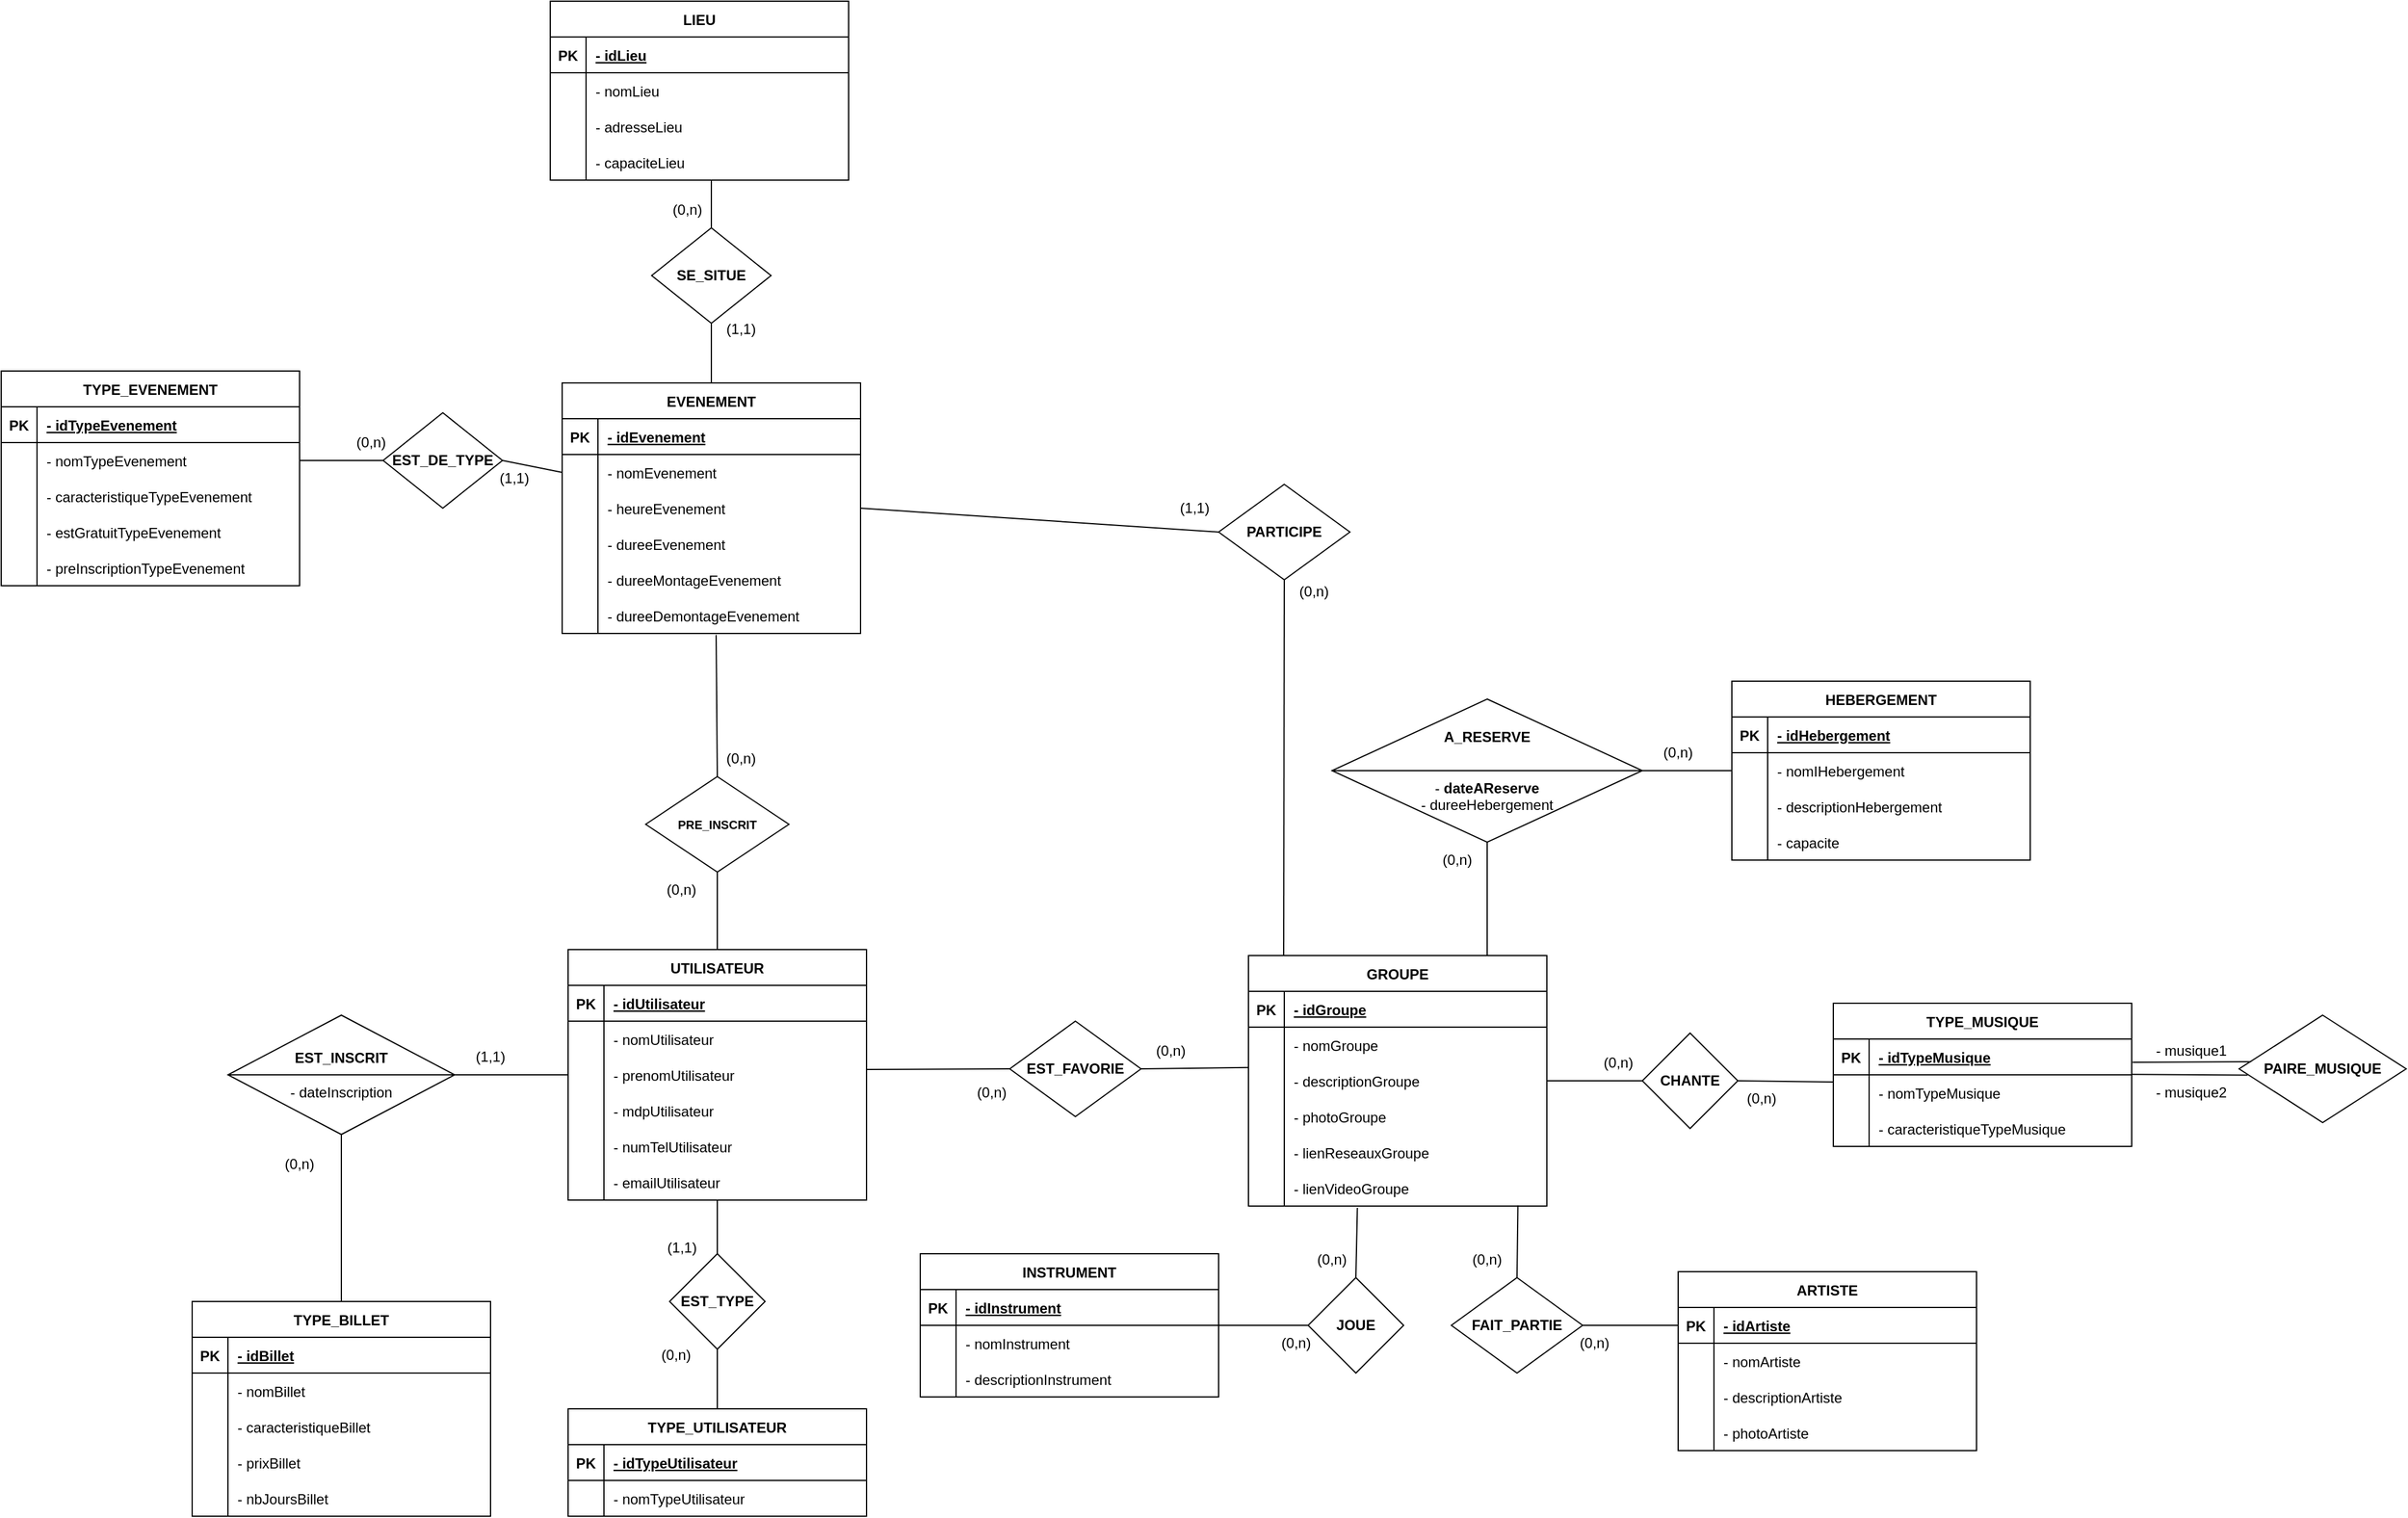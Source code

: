 <mxfile version="22.1.21" type="device">
  <diagram id="R2lEEEUBdFMjLlhIrx00" name="Page-1">
    <mxGraphModel dx="2986" dy="2160" grid="1" gridSize="10" guides="1" tooltips="1" connect="1" arrows="1" fold="1" page="1" pageScale="1" pageWidth="850" pageHeight="1100" math="0" shadow="0" extFonts="Permanent Marker^https://fonts.googleapis.com/css?family=Permanent+Marker">
      <root>
        <mxCell id="0" />
        <mxCell id="1" parent="0" />
        <mxCell id="C-vyLk0tnHw3VtMMgP7b-2" value="UTILISATEUR" style="shape=table;startSize=30;container=1;collapsible=1;childLayout=tableLayout;fixedRows=1;rowLines=0;fontStyle=1;align=center;resizeLast=1;" parent="1" vertex="1">
          <mxGeometry x="-155" y="365" width="250" height="210" as="geometry" />
        </mxCell>
        <mxCell id="C-vyLk0tnHw3VtMMgP7b-3" value="" style="shape=partialRectangle;collapsible=0;dropTarget=0;pointerEvents=0;fillColor=none;points=[[0,0.5],[1,0.5]];portConstraint=eastwest;top=0;left=0;right=0;bottom=1;" parent="C-vyLk0tnHw3VtMMgP7b-2" vertex="1">
          <mxGeometry y="30" width="250" height="30" as="geometry" />
        </mxCell>
        <mxCell id="C-vyLk0tnHw3VtMMgP7b-4" value="PK" style="shape=partialRectangle;overflow=hidden;connectable=0;fillColor=none;top=0;left=0;bottom=0;right=0;fontStyle=1;" parent="C-vyLk0tnHw3VtMMgP7b-3" vertex="1">
          <mxGeometry width="30" height="30" as="geometry">
            <mxRectangle width="30" height="30" as="alternateBounds" />
          </mxGeometry>
        </mxCell>
        <mxCell id="C-vyLk0tnHw3VtMMgP7b-5" value="- idUtilisateur" style="shape=partialRectangle;overflow=hidden;connectable=0;fillColor=none;top=0;left=0;bottom=0;right=0;align=left;spacingLeft=6;fontStyle=5;" parent="C-vyLk0tnHw3VtMMgP7b-3" vertex="1">
          <mxGeometry x="30" width="220" height="30" as="geometry">
            <mxRectangle width="220" height="30" as="alternateBounds" />
          </mxGeometry>
        </mxCell>
        <mxCell id="C-vyLk0tnHw3VtMMgP7b-6" value="" style="shape=partialRectangle;collapsible=0;dropTarget=0;pointerEvents=0;fillColor=none;points=[[0,0.5],[1,0.5]];portConstraint=eastwest;top=0;left=0;right=0;bottom=0;" parent="C-vyLk0tnHw3VtMMgP7b-2" vertex="1">
          <mxGeometry y="60" width="250" height="30" as="geometry" />
        </mxCell>
        <mxCell id="C-vyLk0tnHw3VtMMgP7b-7" value="" style="shape=partialRectangle;overflow=hidden;connectable=0;fillColor=none;top=0;left=0;bottom=0;right=0;" parent="C-vyLk0tnHw3VtMMgP7b-6" vertex="1">
          <mxGeometry width="30" height="30" as="geometry">
            <mxRectangle width="30" height="30" as="alternateBounds" />
          </mxGeometry>
        </mxCell>
        <mxCell id="C-vyLk0tnHw3VtMMgP7b-8" value="- nomUtilisateur" style="shape=partialRectangle;overflow=hidden;connectable=0;fillColor=none;top=0;left=0;bottom=0;right=0;align=left;spacingLeft=6;" parent="C-vyLk0tnHw3VtMMgP7b-6" vertex="1">
          <mxGeometry x="30" width="220" height="30" as="geometry">
            <mxRectangle width="220" height="30" as="alternateBounds" />
          </mxGeometry>
        </mxCell>
        <mxCell id="C-vyLk0tnHw3VtMMgP7b-9" value="" style="shape=partialRectangle;collapsible=0;dropTarget=0;pointerEvents=0;fillColor=none;points=[[0,0.5],[1,0.5]];portConstraint=eastwest;top=0;left=0;right=0;bottom=0;" parent="C-vyLk0tnHw3VtMMgP7b-2" vertex="1">
          <mxGeometry y="90" width="250" height="30" as="geometry" />
        </mxCell>
        <mxCell id="C-vyLk0tnHw3VtMMgP7b-10" value="" style="shape=partialRectangle;overflow=hidden;connectable=0;fillColor=none;top=0;left=0;bottom=0;right=0;" parent="C-vyLk0tnHw3VtMMgP7b-9" vertex="1">
          <mxGeometry width="30" height="30" as="geometry">
            <mxRectangle width="30" height="30" as="alternateBounds" />
          </mxGeometry>
        </mxCell>
        <mxCell id="C-vyLk0tnHw3VtMMgP7b-11" value="- prenomUtilisateur" style="shape=partialRectangle;overflow=hidden;connectable=0;fillColor=none;top=0;left=0;bottom=0;right=0;align=left;spacingLeft=6;" parent="C-vyLk0tnHw3VtMMgP7b-9" vertex="1">
          <mxGeometry x="30" width="220" height="30" as="geometry">
            <mxRectangle width="220" height="30" as="alternateBounds" />
          </mxGeometry>
        </mxCell>
        <mxCell id="OgKRIqLUISdoxSloPIUI-11" value="" style="shape=partialRectangle;collapsible=0;dropTarget=0;pointerEvents=0;fillColor=none;points=[[0,0.5],[1,0.5]];portConstraint=eastwest;top=0;left=0;right=0;bottom=0;" parent="C-vyLk0tnHw3VtMMgP7b-2" vertex="1">
          <mxGeometry y="120" width="250" height="30" as="geometry" />
        </mxCell>
        <mxCell id="OgKRIqLUISdoxSloPIUI-12" value="" style="shape=partialRectangle;overflow=hidden;connectable=0;fillColor=none;top=0;left=0;bottom=0;right=0;" parent="OgKRIqLUISdoxSloPIUI-11" vertex="1">
          <mxGeometry width="30" height="30" as="geometry">
            <mxRectangle width="30" height="30" as="alternateBounds" />
          </mxGeometry>
        </mxCell>
        <mxCell id="OgKRIqLUISdoxSloPIUI-13" value="- mdpUtilisateur" style="shape=partialRectangle;overflow=hidden;connectable=0;fillColor=none;top=0;left=0;bottom=0;right=0;align=left;spacingLeft=6;" parent="OgKRIqLUISdoxSloPIUI-11" vertex="1">
          <mxGeometry x="30" width="220" height="30" as="geometry">
            <mxRectangle width="220" height="30" as="alternateBounds" />
          </mxGeometry>
        </mxCell>
        <mxCell id="OgKRIqLUISdoxSloPIUI-14" value="" style="shape=partialRectangle;collapsible=0;dropTarget=0;pointerEvents=0;fillColor=none;points=[[0,0.5],[1,0.5]];portConstraint=eastwest;top=0;left=0;right=0;bottom=0;" parent="C-vyLk0tnHw3VtMMgP7b-2" vertex="1">
          <mxGeometry y="150" width="250" height="30" as="geometry" />
        </mxCell>
        <mxCell id="OgKRIqLUISdoxSloPIUI-15" value="" style="shape=partialRectangle;overflow=hidden;connectable=0;fillColor=none;top=0;left=0;bottom=0;right=0;" parent="OgKRIqLUISdoxSloPIUI-14" vertex="1">
          <mxGeometry width="30" height="30" as="geometry">
            <mxRectangle width="30" height="30" as="alternateBounds" />
          </mxGeometry>
        </mxCell>
        <mxCell id="OgKRIqLUISdoxSloPIUI-16" value="- numTelUtilisateur" style="shape=partialRectangle;overflow=hidden;connectable=0;fillColor=none;top=0;left=0;bottom=0;right=0;align=left;spacingLeft=6;" parent="OgKRIqLUISdoxSloPIUI-14" vertex="1">
          <mxGeometry x="30" width="220" height="30" as="geometry">
            <mxRectangle width="220" height="30" as="alternateBounds" />
          </mxGeometry>
        </mxCell>
        <mxCell id="OgKRIqLUISdoxSloPIUI-17" value="" style="shape=partialRectangle;collapsible=0;dropTarget=0;pointerEvents=0;fillColor=none;points=[[0,0.5],[1,0.5]];portConstraint=eastwest;top=0;left=0;right=0;bottom=0;" parent="C-vyLk0tnHw3VtMMgP7b-2" vertex="1">
          <mxGeometry y="180" width="250" height="30" as="geometry" />
        </mxCell>
        <mxCell id="OgKRIqLUISdoxSloPIUI-18" value="" style="shape=partialRectangle;overflow=hidden;connectable=0;fillColor=none;top=0;left=0;bottom=0;right=0;" parent="OgKRIqLUISdoxSloPIUI-17" vertex="1">
          <mxGeometry width="30" height="30" as="geometry">
            <mxRectangle width="30" height="30" as="alternateBounds" />
          </mxGeometry>
        </mxCell>
        <mxCell id="OgKRIqLUISdoxSloPIUI-19" value="- emailUtilisateur" style="shape=partialRectangle;overflow=hidden;connectable=0;fillColor=none;top=0;left=0;bottom=0;right=0;align=left;spacingLeft=6;" parent="OgKRIqLUISdoxSloPIUI-17" vertex="1">
          <mxGeometry x="30" width="220" height="30" as="geometry">
            <mxRectangle width="220" height="30" as="alternateBounds" />
          </mxGeometry>
        </mxCell>
        <mxCell id="C-vyLk0tnHw3VtMMgP7b-13" value="TYPE_BILLET" style="shape=table;startSize=30;container=1;collapsible=1;childLayout=tableLayout;fixedRows=1;rowLines=0;fontStyle=1;align=center;resizeLast=1;" parent="1" vertex="1">
          <mxGeometry x="-470" y="660" width="250" height="180" as="geometry" />
        </mxCell>
        <mxCell id="C-vyLk0tnHw3VtMMgP7b-14" value="" style="shape=partialRectangle;collapsible=0;dropTarget=0;pointerEvents=0;fillColor=none;points=[[0,0.5],[1,0.5]];portConstraint=eastwest;top=0;left=0;right=0;bottom=1;" parent="C-vyLk0tnHw3VtMMgP7b-13" vertex="1">
          <mxGeometry y="30" width="250" height="30" as="geometry" />
        </mxCell>
        <mxCell id="C-vyLk0tnHw3VtMMgP7b-15" value="PK" style="shape=partialRectangle;overflow=hidden;connectable=0;fillColor=none;top=0;left=0;bottom=0;right=0;fontStyle=1;" parent="C-vyLk0tnHw3VtMMgP7b-14" vertex="1">
          <mxGeometry width="30" height="30" as="geometry">
            <mxRectangle width="30" height="30" as="alternateBounds" />
          </mxGeometry>
        </mxCell>
        <mxCell id="C-vyLk0tnHw3VtMMgP7b-16" value="- idBillet" style="shape=partialRectangle;overflow=hidden;connectable=0;fillColor=none;top=0;left=0;bottom=0;right=0;align=left;spacingLeft=6;fontStyle=5;" parent="C-vyLk0tnHw3VtMMgP7b-14" vertex="1">
          <mxGeometry x="30" width="220" height="30" as="geometry">
            <mxRectangle width="220" height="30" as="alternateBounds" />
          </mxGeometry>
        </mxCell>
        <mxCell id="C-vyLk0tnHw3VtMMgP7b-17" value="" style="shape=partialRectangle;collapsible=0;dropTarget=0;pointerEvents=0;fillColor=none;points=[[0,0.5],[1,0.5]];portConstraint=eastwest;top=0;left=0;right=0;bottom=0;" parent="C-vyLk0tnHw3VtMMgP7b-13" vertex="1">
          <mxGeometry y="60" width="250" height="30" as="geometry" />
        </mxCell>
        <mxCell id="C-vyLk0tnHw3VtMMgP7b-18" value="" style="shape=partialRectangle;overflow=hidden;connectable=0;fillColor=none;top=0;left=0;bottom=0;right=0;" parent="C-vyLk0tnHw3VtMMgP7b-17" vertex="1">
          <mxGeometry width="30" height="30" as="geometry">
            <mxRectangle width="30" height="30" as="alternateBounds" />
          </mxGeometry>
        </mxCell>
        <mxCell id="C-vyLk0tnHw3VtMMgP7b-19" value="- nomBillet" style="shape=partialRectangle;overflow=hidden;connectable=0;fillColor=none;top=0;left=0;bottom=0;right=0;align=left;spacingLeft=6;" parent="C-vyLk0tnHw3VtMMgP7b-17" vertex="1">
          <mxGeometry x="30" width="220" height="30" as="geometry">
            <mxRectangle width="220" height="30" as="alternateBounds" />
          </mxGeometry>
        </mxCell>
        <mxCell id="C-vyLk0tnHw3VtMMgP7b-20" value="" style="shape=partialRectangle;collapsible=0;dropTarget=0;pointerEvents=0;fillColor=none;points=[[0,0.5],[1,0.5]];portConstraint=eastwest;top=0;left=0;right=0;bottom=0;" parent="C-vyLk0tnHw3VtMMgP7b-13" vertex="1">
          <mxGeometry y="90" width="250" height="30" as="geometry" />
        </mxCell>
        <mxCell id="C-vyLk0tnHw3VtMMgP7b-21" value="" style="shape=partialRectangle;overflow=hidden;connectable=0;fillColor=none;top=0;left=0;bottom=0;right=0;" parent="C-vyLk0tnHw3VtMMgP7b-20" vertex="1">
          <mxGeometry width="30" height="30" as="geometry">
            <mxRectangle width="30" height="30" as="alternateBounds" />
          </mxGeometry>
        </mxCell>
        <mxCell id="C-vyLk0tnHw3VtMMgP7b-22" value="- caracteristiqueBillet" style="shape=partialRectangle;overflow=hidden;connectable=0;fillColor=none;top=0;left=0;bottom=0;right=0;align=left;spacingLeft=6;" parent="C-vyLk0tnHw3VtMMgP7b-20" vertex="1">
          <mxGeometry x="30" width="220" height="30" as="geometry">
            <mxRectangle width="220" height="30" as="alternateBounds" />
          </mxGeometry>
        </mxCell>
        <mxCell id="OgKRIqLUISdoxSloPIUI-20" value="" style="shape=partialRectangle;collapsible=0;dropTarget=0;pointerEvents=0;fillColor=none;points=[[0,0.5],[1,0.5]];portConstraint=eastwest;top=0;left=0;right=0;bottom=0;" parent="C-vyLk0tnHw3VtMMgP7b-13" vertex="1">
          <mxGeometry y="120" width="250" height="30" as="geometry" />
        </mxCell>
        <mxCell id="OgKRIqLUISdoxSloPIUI-21" value="" style="shape=partialRectangle;overflow=hidden;connectable=0;fillColor=none;top=0;left=0;bottom=0;right=0;" parent="OgKRIqLUISdoxSloPIUI-20" vertex="1">
          <mxGeometry width="30" height="30" as="geometry">
            <mxRectangle width="30" height="30" as="alternateBounds" />
          </mxGeometry>
        </mxCell>
        <mxCell id="OgKRIqLUISdoxSloPIUI-22" value="- prixBillet" style="shape=partialRectangle;overflow=hidden;connectable=0;fillColor=none;top=0;left=0;bottom=0;right=0;align=left;spacingLeft=6;" parent="OgKRIqLUISdoxSloPIUI-20" vertex="1">
          <mxGeometry x="30" width="220" height="30" as="geometry">
            <mxRectangle width="220" height="30" as="alternateBounds" />
          </mxGeometry>
        </mxCell>
        <mxCell id="EtnNQf3_7QKVR1NqqXS1-1" value="" style="shape=partialRectangle;collapsible=0;dropTarget=0;pointerEvents=0;fillColor=none;points=[[0,0.5],[1,0.5]];portConstraint=eastwest;top=0;left=0;right=0;bottom=0;" parent="C-vyLk0tnHw3VtMMgP7b-13" vertex="1">
          <mxGeometry y="150" width="250" height="30" as="geometry" />
        </mxCell>
        <mxCell id="EtnNQf3_7QKVR1NqqXS1-2" value="" style="shape=partialRectangle;overflow=hidden;connectable=0;fillColor=none;top=0;left=0;bottom=0;right=0;" parent="EtnNQf3_7QKVR1NqqXS1-1" vertex="1">
          <mxGeometry width="30" height="30" as="geometry">
            <mxRectangle width="30" height="30" as="alternateBounds" />
          </mxGeometry>
        </mxCell>
        <mxCell id="EtnNQf3_7QKVR1NqqXS1-3" value="- nbJoursBillet" style="shape=partialRectangle;overflow=hidden;connectable=0;fillColor=none;top=0;left=0;bottom=0;right=0;align=left;spacingLeft=6;" parent="EtnNQf3_7QKVR1NqqXS1-1" vertex="1">
          <mxGeometry x="30" width="220" height="30" as="geometry">
            <mxRectangle width="220" height="30" as="alternateBounds" />
          </mxGeometry>
        </mxCell>
        <mxCell id="OgKRIqLUISdoxSloPIUI-23" value="LIEU" style="shape=table;startSize=30;container=1;collapsible=1;childLayout=tableLayout;fixedRows=1;rowLines=0;fontStyle=1;align=center;resizeLast=1;" parent="1" vertex="1">
          <mxGeometry x="-170" y="-430" width="250" height="150" as="geometry" />
        </mxCell>
        <mxCell id="OgKRIqLUISdoxSloPIUI-24" value="" style="shape=partialRectangle;collapsible=0;dropTarget=0;pointerEvents=0;fillColor=none;points=[[0,0.5],[1,0.5]];portConstraint=eastwest;top=0;left=0;right=0;bottom=1;" parent="OgKRIqLUISdoxSloPIUI-23" vertex="1">
          <mxGeometry y="30" width="250" height="30" as="geometry" />
        </mxCell>
        <mxCell id="OgKRIqLUISdoxSloPIUI-25" value="PK" style="shape=partialRectangle;overflow=hidden;connectable=0;fillColor=none;top=0;left=0;bottom=0;right=0;fontStyle=1;" parent="OgKRIqLUISdoxSloPIUI-24" vertex="1">
          <mxGeometry width="30" height="30" as="geometry">
            <mxRectangle width="30" height="30" as="alternateBounds" />
          </mxGeometry>
        </mxCell>
        <mxCell id="OgKRIqLUISdoxSloPIUI-26" value="- idLieu" style="shape=partialRectangle;overflow=hidden;connectable=0;fillColor=none;top=0;left=0;bottom=0;right=0;align=left;spacingLeft=6;fontStyle=5;" parent="OgKRIqLUISdoxSloPIUI-24" vertex="1">
          <mxGeometry x="30" width="220" height="30" as="geometry">
            <mxRectangle width="220" height="30" as="alternateBounds" />
          </mxGeometry>
        </mxCell>
        <mxCell id="OgKRIqLUISdoxSloPIUI-27" value="" style="shape=partialRectangle;collapsible=0;dropTarget=0;pointerEvents=0;fillColor=none;points=[[0,0.5],[1,0.5]];portConstraint=eastwest;top=0;left=0;right=0;bottom=0;" parent="OgKRIqLUISdoxSloPIUI-23" vertex="1">
          <mxGeometry y="60" width="250" height="30" as="geometry" />
        </mxCell>
        <mxCell id="OgKRIqLUISdoxSloPIUI-28" value="" style="shape=partialRectangle;overflow=hidden;connectable=0;fillColor=none;top=0;left=0;bottom=0;right=0;" parent="OgKRIqLUISdoxSloPIUI-27" vertex="1">
          <mxGeometry width="30" height="30" as="geometry">
            <mxRectangle width="30" height="30" as="alternateBounds" />
          </mxGeometry>
        </mxCell>
        <mxCell id="OgKRIqLUISdoxSloPIUI-29" value="- nomLieu" style="shape=partialRectangle;overflow=hidden;connectable=0;fillColor=none;top=0;left=0;bottom=0;right=0;align=left;spacingLeft=6;" parent="OgKRIqLUISdoxSloPIUI-27" vertex="1">
          <mxGeometry x="30" width="220" height="30" as="geometry">
            <mxRectangle width="220" height="30" as="alternateBounds" />
          </mxGeometry>
        </mxCell>
        <mxCell id="OgKRIqLUISdoxSloPIUI-30" value="" style="shape=partialRectangle;collapsible=0;dropTarget=0;pointerEvents=0;fillColor=none;points=[[0,0.5],[1,0.5]];portConstraint=eastwest;top=0;left=0;right=0;bottom=0;" parent="OgKRIqLUISdoxSloPIUI-23" vertex="1">
          <mxGeometry y="90" width="250" height="30" as="geometry" />
        </mxCell>
        <mxCell id="OgKRIqLUISdoxSloPIUI-31" value="" style="shape=partialRectangle;overflow=hidden;connectable=0;fillColor=none;top=0;left=0;bottom=0;right=0;" parent="OgKRIqLUISdoxSloPIUI-30" vertex="1">
          <mxGeometry width="30" height="30" as="geometry">
            <mxRectangle width="30" height="30" as="alternateBounds" />
          </mxGeometry>
        </mxCell>
        <mxCell id="OgKRIqLUISdoxSloPIUI-32" value="- adresseLieu" style="shape=partialRectangle;overflow=hidden;connectable=0;fillColor=none;top=0;left=0;bottom=0;right=0;align=left;spacingLeft=6;" parent="OgKRIqLUISdoxSloPIUI-30" vertex="1">
          <mxGeometry x="30" width="220" height="30" as="geometry">
            <mxRectangle width="220" height="30" as="alternateBounds" />
          </mxGeometry>
        </mxCell>
        <mxCell id="EtnNQf3_7QKVR1NqqXS1-7" value="" style="shape=partialRectangle;collapsible=0;dropTarget=0;pointerEvents=0;fillColor=none;points=[[0,0.5],[1,0.5]];portConstraint=eastwest;top=0;left=0;right=0;bottom=0;" parent="OgKRIqLUISdoxSloPIUI-23" vertex="1">
          <mxGeometry y="120" width="250" height="30" as="geometry" />
        </mxCell>
        <mxCell id="EtnNQf3_7QKVR1NqqXS1-8" value="" style="shape=partialRectangle;overflow=hidden;connectable=0;fillColor=none;top=0;left=0;bottom=0;right=0;" parent="EtnNQf3_7QKVR1NqqXS1-7" vertex="1">
          <mxGeometry width="30" height="30" as="geometry">
            <mxRectangle width="30" height="30" as="alternateBounds" />
          </mxGeometry>
        </mxCell>
        <mxCell id="EtnNQf3_7QKVR1NqqXS1-9" value="- capaciteLieu" style="shape=partialRectangle;overflow=hidden;connectable=0;fillColor=none;top=0;left=0;bottom=0;right=0;align=left;spacingLeft=6;" parent="EtnNQf3_7QKVR1NqqXS1-7" vertex="1">
          <mxGeometry x="30" width="220" height="30" as="geometry">
            <mxRectangle width="220" height="30" as="alternateBounds" />
          </mxGeometry>
        </mxCell>
        <mxCell id="OgKRIqLUISdoxSloPIUI-36" value="EVENEMENT" style="shape=table;startSize=30;container=1;collapsible=1;childLayout=tableLayout;fixedRows=1;rowLines=0;fontStyle=1;align=center;resizeLast=1;" parent="1" vertex="1">
          <mxGeometry x="-160" y="-110" width="250" height="210" as="geometry" />
        </mxCell>
        <mxCell id="OgKRIqLUISdoxSloPIUI-37" value="" style="shape=partialRectangle;collapsible=0;dropTarget=0;pointerEvents=0;fillColor=none;points=[[0,0.5],[1,0.5]];portConstraint=eastwest;top=0;left=0;right=0;bottom=1;" parent="OgKRIqLUISdoxSloPIUI-36" vertex="1">
          <mxGeometry y="30" width="250" height="30" as="geometry" />
        </mxCell>
        <mxCell id="OgKRIqLUISdoxSloPIUI-38" value="PK" style="shape=partialRectangle;overflow=hidden;connectable=0;fillColor=none;top=0;left=0;bottom=0;right=0;fontStyle=1;" parent="OgKRIqLUISdoxSloPIUI-37" vertex="1">
          <mxGeometry width="30" height="30" as="geometry">
            <mxRectangle width="30" height="30" as="alternateBounds" />
          </mxGeometry>
        </mxCell>
        <mxCell id="OgKRIqLUISdoxSloPIUI-39" value="- idEvenement" style="shape=partialRectangle;overflow=hidden;connectable=0;fillColor=none;top=0;left=0;bottom=0;right=0;align=left;spacingLeft=6;fontStyle=5;" parent="OgKRIqLUISdoxSloPIUI-37" vertex="1">
          <mxGeometry x="30" width="220" height="30" as="geometry">
            <mxRectangle width="220" height="30" as="alternateBounds" />
          </mxGeometry>
        </mxCell>
        <mxCell id="OgKRIqLUISdoxSloPIUI-40" value="" style="shape=partialRectangle;collapsible=0;dropTarget=0;pointerEvents=0;fillColor=none;points=[[0,0.5],[1,0.5]];portConstraint=eastwest;top=0;left=0;right=0;bottom=0;" parent="OgKRIqLUISdoxSloPIUI-36" vertex="1">
          <mxGeometry y="60" width="250" height="30" as="geometry" />
        </mxCell>
        <mxCell id="OgKRIqLUISdoxSloPIUI-41" value="" style="shape=partialRectangle;overflow=hidden;connectable=0;fillColor=none;top=0;left=0;bottom=0;right=0;" parent="OgKRIqLUISdoxSloPIUI-40" vertex="1">
          <mxGeometry width="30" height="30" as="geometry">
            <mxRectangle width="30" height="30" as="alternateBounds" />
          </mxGeometry>
        </mxCell>
        <mxCell id="OgKRIqLUISdoxSloPIUI-42" value="- nomEvenement" style="shape=partialRectangle;overflow=hidden;connectable=0;fillColor=none;top=0;left=0;bottom=0;right=0;align=left;spacingLeft=6;" parent="OgKRIqLUISdoxSloPIUI-40" vertex="1">
          <mxGeometry x="30" width="220" height="30" as="geometry">
            <mxRectangle width="220" height="30" as="alternateBounds" />
          </mxGeometry>
        </mxCell>
        <mxCell id="OgKRIqLUISdoxSloPIUI-174" value="" style="shape=partialRectangle;collapsible=0;dropTarget=0;pointerEvents=0;fillColor=none;points=[[0,0.5],[1,0.5]];portConstraint=eastwest;top=0;left=0;right=0;bottom=0;" parent="OgKRIqLUISdoxSloPIUI-36" vertex="1">
          <mxGeometry y="90" width="250" height="30" as="geometry" />
        </mxCell>
        <mxCell id="OgKRIqLUISdoxSloPIUI-175" value="" style="shape=partialRectangle;overflow=hidden;connectable=0;fillColor=none;top=0;left=0;bottom=0;right=0;" parent="OgKRIqLUISdoxSloPIUI-174" vertex="1">
          <mxGeometry width="30" height="30" as="geometry">
            <mxRectangle width="30" height="30" as="alternateBounds" />
          </mxGeometry>
        </mxCell>
        <mxCell id="OgKRIqLUISdoxSloPIUI-176" value="- heureEvenement" style="shape=partialRectangle;overflow=hidden;connectable=0;fillColor=none;top=0;left=0;bottom=0;right=0;align=left;spacingLeft=6;" parent="OgKRIqLUISdoxSloPIUI-174" vertex="1">
          <mxGeometry x="30" width="220" height="30" as="geometry">
            <mxRectangle width="220" height="30" as="alternateBounds" />
          </mxGeometry>
        </mxCell>
        <mxCell id="OgKRIqLUISdoxSloPIUI-46" value="" style="shape=partialRectangle;collapsible=0;dropTarget=0;pointerEvents=0;fillColor=none;points=[[0,0.5],[1,0.5]];portConstraint=eastwest;top=0;left=0;right=0;bottom=0;" parent="OgKRIqLUISdoxSloPIUI-36" vertex="1">
          <mxGeometry y="120" width="250" height="30" as="geometry" />
        </mxCell>
        <mxCell id="OgKRIqLUISdoxSloPIUI-47" value="" style="shape=partialRectangle;overflow=hidden;connectable=0;fillColor=none;top=0;left=0;bottom=0;right=0;" parent="OgKRIqLUISdoxSloPIUI-46" vertex="1">
          <mxGeometry width="30" height="30" as="geometry">
            <mxRectangle width="30" height="30" as="alternateBounds" />
          </mxGeometry>
        </mxCell>
        <mxCell id="OgKRIqLUISdoxSloPIUI-48" value="- dureeEvenement" style="shape=partialRectangle;overflow=hidden;connectable=0;fillColor=none;top=0;left=0;bottom=0;right=0;align=left;spacingLeft=6;" parent="OgKRIqLUISdoxSloPIUI-46" vertex="1">
          <mxGeometry x="30" width="220" height="30" as="geometry">
            <mxRectangle width="220" height="30" as="alternateBounds" />
          </mxGeometry>
        </mxCell>
        <mxCell id="OgKRIqLUISdoxSloPIUI-52" value="" style="shape=partialRectangle;collapsible=0;dropTarget=0;pointerEvents=0;fillColor=none;points=[[0,0.5],[1,0.5]];portConstraint=eastwest;top=0;left=0;right=0;bottom=0;" parent="OgKRIqLUISdoxSloPIUI-36" vertex="1">
          <mxGeometry y="150" width="250" height="30" as="geometry" />
        </mxCell>
        <mxCell id="OgKRIqLUISdoxSloPIUI-53" value="" style="shape=partialRectangle;overflow=hidden;connectable=0;fillColor=none;top=0;left=0;bottom=0;right=0;" parent="OgKRIqLUISdoxSloPIUI-52" vertex="1">
          <mxGeometry width="30" height="30" as="geometry">
            <mxRectangle width="30" height="30" as="alternateBounds" />
          </mxGeometry>
        </mxCell>
        <mxCell id="OgKRIqLUISdoxSloPIUI-54" value="- dureeMontageEvenement" style="shape=partialRectangle;overflow=hidden;connectable=0;fillColor=none;top=0;left=0;bottom=0;right=0;align=left;spacingLeft=6;" parent="OgKRIqLUISdoxSloPIUI-52" vertex="1">
          <mxGeometry x="30" width="220" height="30" as="geometry">
            <mxRectangle width="220" height="30" as="alternateBounds" />
          </mxGeometry>
        </mxCell>
        <mxCell id="OgKRIqLUISdoxSloPIUI-55" value="" style="shape=partialRectangle;collapsible=0;dropTarget=0;pointerEvents=0;fillColor=none;points=[[0,0.5],[1,0.5]];portConstraint=eastwest;top=0;left=0;right=0;bottom=0;" parent="OgKRIqLUISdoxSloPIUI-36" vertex="1">
          <mxGeometry y="180" width="250" height="30" as="geometry" />
        </mxCell>
        <mxCell id="OgKRIqLUISdoxSloPIUI-56" value="" style="shape=partialRectangle;overflow=hidden;connectable=0;fillColor=none;top=0;left=0;bottom=0;right=0;" parent="OgKRIqLUISdoxSloPIUI-55" vertex="1">
          <mxGeometry width="30" height="30" as="geometry">
            <mxRectangle width="30" height="30" as="alternateBounds" />
          </mxGeometry>
        </mxCell>
        <mxCell id="OgKRIqLUISdoxSloPIUI-57" value="- dureeDemontageEvenement" style="shape=partialRectangle;overflow=hidden;connectable=0;fillColor=none;top=0;left=0;bottom=0;right=0;align=left;spacingLeft=6;" parent="OgKRIqLUISdoxSloPIUI-55" vertex="1">
          <mxGeometry x="30" width="220" height="30" as="geometry">
            <mxRectangle width="220" height="30" as="alternateBounds" />
          </mxGeometry>
        </mxCell>
        <mxCell id="OgKRIqLUISdoxSloPIUI-58" value="TYPE_EVENEMENT" style="shape=table;startSize=30;container=1;collapsible=1;childLayout=tableLayout;fixedRows=1;rowLines=0;fontStyle=1;align=center;resizeLast=1;" parent="1" vertex="1">
          <mxGeometry x="-630" y="-120" width="250" height="180" as="geometry" />
        </mxCell>
        <mxCell id="OgKRIqLUISdoxSloPIUI-59" value="" style="shape=partialRectangle;collapsible=0;dropTarget=0;pointerEvents=0;fillColor=none;points=[[0,0.5],[1,0.5]];portConstraint=eastwest;top=0;left=0;right=0;bottom=1;" parent="OgKRIqLUISdoxSloPIUI-58" vertex="1">
          <mxGeometry y="30" width="250" height="30" as="geometry" />
        </mxCell>
        <mxCell id="OgKRIqLUISdoxSloPIUI-60" value="PK" style="shape=partialRectangle;overflow=hidden;connectable=0;fillColor=none;top=0;left=0;bottom=0;right=0;fontStyle=1;" parent="OgKRIqLUISdoxSloPIUI-59" vertex="1">
          <mxGeometry width="30" height="30" as="geometry">
            <mxRectangle width="30" height="30" as="alternateBounds" />
          </mxGeometry>
        </mxCell>
        <mxCell id="OgKRIqLUISdoxSloPIUI-61" value="- idTypeEvenement" style="shape=partialRectangle;overflow=hidden;connectable=0;fillColor=none;top=0;left=0;bottom=0;right=0;align=left;spacingLeft=6;fontStyle=5;" parent="OgKRIqLUISdoxSloPIUI-59" vertex="1">
          <mxGeometry x="30" width="220" height="30" as="geometry">
            <mxRectangle width="220" height="30" as="alternateBounds" />
          </mxGeometry>
        </mxCell>
        <mxCell id="OgKRIqLUISdoxSloPIUI-62" value="" style="shape=partialRectangle;collapsible=0;dropTarget=0;pointerEvents=0;fillColor=none;points=[[0,0.5],[1,0.5]];portConstraint=eastwest;top=0;left=0;right=0;bottom=0;" parent="OgKRIqLUISdoxSloPIUI-58" vertex="1">
          <mxGeometry y="60" width="250" height="30" as="geometry" />
        </mxCell>
        <mxCell id="OgKRIqLUISdoxSloPIUI-63" value="" style="shape=partialRectangle;overflow=hidden;connectable=0;fillColor=none;top=0;left=0;bottom=0;right=0;" parent="OgKRIqLUISdoxSloPIUI-62" vertex="1">
          <mxGeometry width="30" height="30" as="geometry">
            <mxRectangle width="30" height="30" as="alternateBounds" />
          </mxGeometry>
        </mxCell>
        <mxCell id="OgKRIqLUISdoxSloPIUI-64" value="- nomTypeEvenement" style="shape=partialRectangle;overflow=hidden;connectable=0;fillColor=none;top=0;left=0;bottom=0;right=0;align=left;spacingLeft=6;" parent="OgKRIqLUISdoxSloPIUI-62" vertex="1">
          <mxGeometry x="30" width="220" height="30" as="geometry">
            <mxRectangle width="220" height="30" as="alternateBounds" />
          </mxGeometry>
        </mxCell>
        <mxCell id="OgKRIqLUISdoxSloPIUI-65" value="" style="shape=partialRectangle;collapsible=0;dropTarget=0;pointerEvents=0;fillColor=none;points=[[0,0.5],[1,0.5]];portConstraint=eastwest;top=0;left=0;right=0;bottom=0;" parent="OgKRIqLUISdoxSloPIUI-58" vertex="1">
          <mxGeometry y="90" width="250" height="30" as="geometry" />
        </mxCell>
        <mxCell id="OgKRIqLUISdoxSloPIUI-66" value="" style="shape=partialRectangle;overflow=hidden;connectable=0;fillColor=none;top=0;left=0;bottom=0;right=0;" parent="OgKRIqLUISdoxSloPIUI-65" vertex="1">
          <mxGeometry width="30" height="30" as="geometry">
            <mxRectangle width="30" height="30" as="alternateBounds" />
          </mxGeometry>
        </mxCell>
        <mxCell id="OgKRIqLUISdoxSloPIUI-67" value="- caracteristiqueTypeEvenement" style="shape=partialRectangle;overflow=hidden;connectable=0;fillColor=none;top=0;left=0;bottom=0;right=0;align=left;spacingLeft=6;" parent="OgKRIqLUISdoxSloPIUI-65" vertex="1">
          <mxGeometry x="30" width="220" height="30" as="geometry">
            <mxRectangle width="220" height="30" as="alternateBounds" />
          </mxGeometry>
        </mxCell>
        <mxCell id="EtnNQf3_7QKVR1NqqXS1-4" value="" style="shape=partialRectangle;collapsible=0;dropTarget=0;pointerEvents=0;fillColor=none;points=[[0,0.5],[1,0.5]];portConstraint=eastwest;top=0;left=0;right=0;bottom=0;" parent="OgKRIqLUISdoxSloPIUI-58" vertex="1">
          <mxGeometry y="120" width="250" height="30" as="geometry" />
        </mxCell>
        <mxCell id="EtnNQf3_7QKVR1NqqXS1-5" value="" style="shape=partialRectangle;overflow=hidden;connectable=0;fillColor=none;top=0;left=0;bottom=0;right=0;" parent="EtnNQf3_7QKVR1NqqXS1-4" vertex="1">
          <mxGeometry width="30" height="30" as="geometry">
            <mxRectangle width="30" height="30" as="alternateBounds" />
          </mxGeometry>
        </mxCell>
        <mxCell id="EtnNQf3_7QKVR1NqqXS1-6" value="- estGratuitTypeEvenement" style="shape=partialRectangle;overflow=hidden;connectable=0;fillColor=none;top=0;left=0;bottom=0;right=0;align=left;spacingLeft=6;" parent="EtnNQf3_7QKVR1NqqXS1-4" vertex="1">
          <mxGeometry x="30" width="220" height="30" as="geometry">
            <mxRectangle width="220" height="30" as="alternateBounds" />
          </mxGeometry>
        </mxCell>
        <mxCell id="9FalZXK56DBCwxfqN-YL-1" value="" style="shape=partialRectangle;collapsible=0;dropTarget=0;pointerEvents=0;fillColor=none;points=[[0,0.5],[1,0.5]];portConstraint=eastwest;top=0;left=0;right=0;bottom=0;" vertex="1" parent="OgKRIqLUISdoxSloPIUI-58">
          <mxGeometry y="150" width="250" height="30" as="geometry" />
        </mxCell>
        <mxCell id="9FalZXK56DBCwxfqN-YL-2" value="" style="shape=partialRectangle;overflow=hidden;connectable=0;fillColor=none;top=0;left=0;bottom=0;right=0;" vertex="1" parent="9FalZXK56DBCwxfqN-YL-1">
          <mxGeometry width="30" height="30" as="geometry">
            <mxRectangle width="30" height="30" as="alternateBounds" />
          </mxGeometry>
        </mxCell>
        <mxCell id="9FalZXK56DBCwxfqN-YL-3" value="- preInscriptionTypeEvenement" style="shape=partialRectangle;overflow=hidden;connectable=0;fillColor=none;top=0;left=0;bottom=0;right=0;align=left;spacingLeft=6;" vertex="1" parent="9FalZXK56DBCwxfqN-YL-1">
          <mxGeometry x="30" width="220" height="30" as="geometry">
            <mxRectangle width="220" height="30" as="alternateBounds" />
          </mxGeometry>
        </mxCell>
        <mxCell id="OgKRIqLUISdoxSloPIUI-68" value="ARTISTE" style="shape=table;startSize=30;container=1;collapsible=1;childLayout=tableLayout;fixedRows=1;rowLines=0;fontStyle=1;align=center;resizeLast=1;" parent="1" vertex="1">
          <mxGeometry x="775" y="635" width="250" height="150" as="geometry" />
        </mxCell>
        <mxCell id="OgKRIqLUISdoxSloPIUI-69" value="" style="shape=partialRectangle;collapsible=0;dropTarget=0;pointerEvents=0;fillColor=none;points=[[0,0.5],[1,0.5]];portConstraint=eastwest;top=0;left=0;right=0;bottom=1;" parent="OgKRIqLUISdoxSloPIUI-68" vertex="1">
          <mxGeometry y="30" width="250" height="30" as="geometry" />
        </mxCell>
        <mxCell id="OgKRIqLUISdoxSloPIUI-70" value="PK" style="shape=partialRectangle;overflow=hidden;connectable=0;fillColor=none;top=0;left=0;bottom=0;right=0;fontStyle=1;" parent="OgKRIqLUISdoxSloPIUI-69" vertex="1">
          <mxGeometry width="30" height="30" as="geometry">
            <mxRectangle width="30" height="30" as="alternateBounds" />
          </mxGeometry>
        </mxCell>
        <mxCell id="OgKRIqLUISdoxSloPIUI-71" value="- idArtiste" style="shape=partialRectangle;overflow=hidden;connectable=0;fillColor=none;top=0;left=0;bottom=0;right=0;align=left;spacingLeft=6;fontStyle=5;" parent="OgKRIqLUISdoxSloPIUI-69" vertex="1">
          <mxGeometry x="30" width="220" height="30" as="geometry">
            <mxRectangle width="220" height="30" as="alternateBounds" />
          </mxGeometry>
        </mxCell>
        <mxCell id="OgKRIqLUISdoxSloPIUI-72" value="" style="shape=partialRectangle;collapsible=0;dropTarget=0;pointerEvents=0;fillColor=none;points=[[0,0.5],[1,0.5]];portConstraint=eastwest;top=0;left=0;right=0;bottom=0;" parent="OgKRIqLUISdoxSloPIUI-68" vertex="1">
          <mxGeometry y="60" width="250" height="30" as="geometry" />
        </mxCell>
        <mxCell id="OgKRIqLUISdoxSloPIUI-73" value="" style="shape=partialRectangle;overflow=hidden;connectable=0;fillColor=none;top=0;left=0;bottom=0;right=0;" parent="OgKRIqLUISdoxSloPIUI-72" vertex="1">
          <mxGeometry width="30" height="30" as="geometry">
            <mxRectangle width="30" height="30" as="alternateBounds" />
          </mxGeometry>
        </mxCell>
        <mxCell id="OgKRIqLUISdoxSloPIUI-74" value="- nomArtiste" style="shape=partialRectangle;overflow=hidden;connectable=0;fillColor=none;top=0;left=0;bottom=0;right=0;align=left;spacingLeft=6;" parent="OgKRIqLUISdoxSloPIUI-72" vertex="1">
          <mxGeometry x="30" width="220" height="30" as="geometry">
            <mxRectangle width="220" height="30" as="alternateBounds" />
          </mxGeometry>
        </mxCell>
        <mxCell id="9FalZXK56DBCwxfqN-YL-11" value="" style="shape=partialRectangle;collapsible=0;dropTarget=0;pointerEvents=0;fillColor=none;points=[[0,0.5],[1,0.5]];portConstraint=eastwest;top=0;left=0;right=0;bottom=0;" vertex="1" parent="OgKRIqLUISdoxSloPIUI-68">
          <mxGeometry y="90" width="250" height="30" as="geometry" />
        </mxCell>
        <mxCell id="9FalZXK56DBCwxfqN-YL-12" value="" style="shape=partialRectangle;overflow=hidden;connectable=0;fillColor=none;top=0;left=0;bottom=0;right=0;" vertex="1" parent="9FalZXK56DBCwxfqN-YL-11">
          <mxGeometry width="30" height="30" as="geometry">
            <mxRectangle width="30" height="30" as="alternateBounds" />
          </mxGeometry>
        </mxCell>
        <mxCell id="9FalZXK56DBCwxfqN-YL-13" value="- descriptionArtiste" style="shape=partialRectangle;overflow=hidden;connectable=0;fillColor=none;top=0;left=0;bottom=0;right=0;align=left;spacingLeft=6;" vertex="1" parent="9FalZXK56DBCwxfqN-YL-11">
          <mxGeometry x="30" width="220" height="30" as="geometry">
            <mxRectangle width="220" height="30" as="alternateBounds" />
          </mxGeometry>
        </mxCell>
        <mxCell id="9FalZXK56DBCwxfqN-YL-14" value="" style="shape=partialRectangle;collapsible=0;dropTarget=0;pointerEvents=0;fillColor=none;points=[[0,0.5],[1,0.5]];portConstraint=eastwest;top=0;left=0;right=0;bottom=0;" vertex="1" parent="OgKRIqLUISdoxSloPIUI-68">
          <mxGeometry y="120" width="250" height="30" as="geometry" />
        </mxCell>
        <mxCell id="9FalZXK56DBCwxfqN-YL-15" value="" style="shape=partialRectangle;overflow=hidden;connectable=0;fillColor=none;top=0;left=0;bottom=0;right=0;" vertex="1" parent="9FalZXK56DBCwxfqN-YL-14">
          <mxGeometry width="30" height="30" as="geometry">
            <mxRectangle width="30" height="30" as="alternateBounds" />
          </mxGeometry>
        </mxCell>
        <mxCell id="9FalZXK56DBCwxfqN-YL-16" value="- photoArtiste" style="shape=partialRectangle;overflow=hidden;connectable=0;fillColor=none;top=0;left=0;bottom=0;right=0;align=left;spacingLeft=6;" vertex="1" parent="9FalZXK56DBCwxfqN-YL-14">
          <mxGeometry x="30" width="220" height="30" as="geometry">
            <mxRectangle width="220" height="30" as="alternateBounds" />
          </mxGeometry>
        </mxCell>
        <mxCell id="OgKRIqLUISdoxSloPIUI-106" value="GROUPE" style="shape=table;startSize=30;container=1;collapsible=1;childLayout=tableLayout;fixedRows=1;rowLines=0;fontStyle=1;align=center;resizeLast=1;" parent="1" vertex="1">
          <mxGeometry x="415" y="370" width="250" height="210" as="geometry" />
        </mxCell>
        <mxCell id="OgKRIqLUISdoxSloPIUI-107" value="" style="shape=partialRectangle;collapsible=0;dropTarget=0;pointerEvents=0;fillColor=none;points=[[0,0.5],[1,0.5]];portConstraint=eastwest;top=0;left=0;right=0;bottom=1;" parent="OgKRIqLUISdoxSloPIUI-106" vertex="1">
          <mxGeometry y="30" width="250" height="30" as="geometry" />
        </mxCell>
        <mxCell id="OgKRIqLUISdoxSloPIUI-108" value="PK" style="shape=partialRectangle;overflow=hidden;connectable=0;fillColor=none;top=0;left=0;bottom=0;right=0;fontStyle=1;" parent="OgKRIqLUISdoxSloPIUI-107" vertex="1">
          <mxGeometry width="30" height="30" as="geometry">
            <mxRectangle width="30" height="30" as="alternateBounds" />
          </mxGeometry>
        </mxCell>
        <mxCell id="OgKRIqLUISdoxSloPIUI-109" value="- idGroupe" style="shape=partialRectangle;overflow=hidden;connectable=0;fillColor=none;top=0;left=0;bottom=0;right=0;align=left;spacingLeft=6;fontStyle=5;" parent="OgKRIqLUISdoxSloPIUI-107" vertex="1">
          <mxGeometry x="30" width="220" height="30" as="geometry">
            <mxRectangle width="220" height="30" as="alternateBounds" />
          </mxGeometry>
        </mxCell>
        <mxCell id="OgKRIqLUISdoxSloPIUI-110" value="" style="shape=partialRectangle;collapsible=0;dropTarget=0;pointerEvents=0;fillColor=none;points=[[0,0.5],[1,0.5]];portConstraint=eastwest;top=0;left=0;right=0;bottom=0;" parent="OgKRIqLUISdoxSloPIUI-106" vertex="1">
          <mxGeometry y="60" width="250" height="30" as="geometry" />
        </mxCell>
        <mxCell id="OgKRIqLUISdoxSloPIUI-111" value="" style="shape=partialRectangle;overflow=hidden;connectable=0;fillColor=none;top=0;left=0;bottom=0;right=0;" parent="OgKRIqLUISdoxSloPIUI-110" vertex="1">
          <mxGeometry width="30" height="30" as="geometry">
            <mxRectangle width="30" height="30" as="alternateBounds" />
          </mxGeometry>
        </mxCell>
        <mxCell id="OgKRIqLUISdoxSloPIUI-112" value="- nomGroupe" style="shape=partialRectangle;overflow=hidden;connectable=0;fillColor=none;top=0;left=0;bottom=0;right=0;align=left;spacingLeft=6;" parent="OgKRIqLUISdoxSloPIUI-110" vertex="1">
          <mxGeometry x="30" width="220" height="30" as="geometry">
            <mxRectangle width="220" height="30" as="alternateBounds" />
          </mxGeometry>
        </mxCell>
        <mxCell id="OgKRIqLUISdoxSloPIUI-113" value="" style="shape=partialRectangle;collapsible=0;dropTarget=0;pointerEvents=0;fillColor=none;points=[[0,0.5],[1,0.5]];portConstraint=eastwest;top=0;left=0;right=0;bottom=0;" parent="OgKRIqLUISdoxSloPIUI-106" vertex="1">
          <mxGeometry y="90" width="250" height="30" as="geometry" />
        </mxCell>
        <mxCell id="OgKRIqLUISdoxSloPIUI-114" value="" style="shape=partialRectangle;overflow=hidden;connectable=0;fillColor=none;top=0;left=0;bottom=0;right=0;" parent="OgKRIqLUISdoxSloPIUI-113" vertex="1">
          <mxGeometry width="30" height="30" as="geometry">
            <mxRectangle width="30" height="30" as="alternateBounds" />
          </mxGeometry>
        </mxCell>
        <mxCell id="OgKRIqLUISdoxSloPIUI-115" value="- descriptionGroupe" style="shape=partialRectangle;overflow=hidden;connectable=0;fillColor=none;top=0;left=0;bottom=0;right=0;align=left;spacingLeft=6;" parent="OgKRIqLUISdoxSloPIUI-113" vertex="1">
          <mxGeometry x="30" width="220" height="30" as="geometry">
            <mxRectangle width="220" height="30" as="alternateBounds" />
          </mxGeometry>
        </mxCell>
        <mxCell id="OgKRIqLUISdoxSloPIUI-116" value="" style="shape=partialRectangle;collapsible=0;dropTarget=0;pointerEvents=0;fillColor=none;points=[[0,0.5],[1,0.5]];portConstraint=eastwest;top=0;left=0;right=0;bottom=0;" parent="OgKRIqLUISdoxSloPIUI-106" vertex="1">
          <mxGeometry y="120" width="250" height="30" as="geometry" />
        </mxCell>
        <mxCell id="OgKRIqLUISdoxSloPIUI-117" value="" style="shape=partialRectangle;overflow=hidden;connectable=0;fillColor=none;top=0;left=0;bottom=0;right=0;" parent="OgKRIqLUISdoxSloPIUI-116" vertex="1">
          <mxGeometry width="30" height="30" as="geometry">
            <mxRectangle width="30" height="30" as="alternateBounds" />
          </mxGeometry>
        </mxCell>
        <mxCell id="OgKRIqLUISdoxSloPIUI-118" value="- photoGroupe" style="shape=partialRectangle;overflow=hidden;connectable=0;fillColor=none;top=0;left=0;bottom=0;right=0;align=left;spacingLeft=6;" parent="OgKRIqLUISdoxSloPIUI-116" vertex="1">
          <mxGeometry x="30" width="220" height="30" as="geometry">
            <mxRectangle width="220" height="30" as="alternateBounds" />
          </mxGeometry>
        </mxCell>
        <mxCell id="OgKRIqLUISdoxSloPIUI-119" value="" style="shape=partialRectangle;collapsible=0;dropTarget=0;pointerEvents=0;fillColor=none;points=[[0,0.5],[1,0.5]];portConstraint=eastwest;top=0;left=0;right=0;bottom=0;" parent="OgKRIqLUISdoxSloPIUI-106" vertex="1">
          <mxGeometry y="150" width="250" height="30" as="geometry" />
        </mxCell>
        <mxCell id="OgKRIqLUISdoxSloPIUI-120" value="" style="shape=partialRectangle;overflow=hidden;connectable=0;fillColor=none;top=0;left=0;bottom=0;right=0;" parent="OgKRIqLUISdoxSloPIUI-119" vertex="1">
          <mxGeometry width="30" height="30" as="geometry">
            <mxRectangle width="30" height="30" as="alternateBounds" />
          </mxGeometry>
        </mxCell>
        <mxCell id="OgKRIqLUISdoxSloPIUI-121" value="- lienReseauxGroupe" style="shape=partialRectangle;overflow=hidden;connectable=0;fillColor=none;top=0;left=0;bottom=0;right=0;align=left;spacingLeft=6;" parent="OgKRIqLUISdoxSloPIUI-119" vertex="1">
          <mxGeometry x="30" width="220" height="30" as="geometry">
            <mxRectangle width="220" height="30" as="alternateBounds" />
          </mxGeometry>
        </mxCell>
        <mxCell id="OgKRIqLUISdoxSloPIUI-122" value="" style="shape=partialRectangle;collapsible=0;dropTarget=0;pointerEvents=0;fillColor=none;points=[[0,0.5],[1,0.5]];portConstraint=eastwest;top=0;left=0;right=0;bottom=0;" parent="OgKRIqLUISdoxSloPIUI-106" vertex="1">
          <mxGeometry y="180" width="250" height="30" as="geometry" />
        </mxCell>
        <mxCell id="OgKRIqLUISdoxSloPIUI-123" value="" style="shape=partialRectangle;overflow=hidden;connectable=0;fillColor=none;top=0;left=0;bottom=0;right=0;" parent="OgKRIqLUISdoxSloPIUI-122" vertex="1">
          <mxGeometry width="30" height="30" as="geometry">
            <mxRectangle width="30" height="30" as="alternateBounds" />
          </mxGeometry>
        </mxCell>
        <mxCell id="OgKRIqLUISdoxSloPIUI-124" value="- lienVideoGroupe" style="shape=partialRectangle;overflow=hidden;connectable=0;fillColor=none;top=0;left=0;bottom=0;right=0;align=left;spacingLeft=6;" parent="OgKRIqLUISdoxSloPIUI-122" vertex="1">
          <mxGeometry x="30" width="220" height="30" as="geometry">
            <mxRectangle width="220" height="30" as="alternateBounds" />
          </mxGeometry>
        </mxCell>
        <mxCell id="OgKRIqLUISdoxSloPIUI-135" value="INSTRUMENT" style="shape=table;startSize=30;container=1;collapsible=1;childLayout=tableLayout;fixedRows=1;rowLines=0;fontStyle=1;align=center;resizeLast=1;" parent="1" vertex="1">
          <mxGeometry x="140" y="620" width="250" height="120" as="geometry" />
        </mxCell>
        <mxCell id="OgKRIqLUISdoxSloPIUI-136" value="" style="shape=partialRectangle;collapsible=0;dropTarget=0;pointerEvents=0;fillColor=none;points=[[0,0.5],[1,0.5]];portConstraint=eastwest;top=0;left=0;right=0;bottom=1;" parent="OgKRIqLUISdoxSloPIUI-135" vertex="1">
          <mxGeometry y="30" width="250" height="30" as="geometry" />
        </mxCell>
        <mxCell id="OgKRIqLUISdoxSloPIUI-137" value="PK" style="shape=partialRectangle;overflow=hidden;connectable=0;fillColor=none;top=0;left=0;bottom=0;right=0;fontStyle=1;" parent="OgKRIqLUISdoxSloPIUI-136" vertex="1">
          <mxGeometry width="30" height="30" as="geometry">
            <mxRectangle width="30" height="30" as="alternateBounds" />
          </mxGeometry>
        </mxCell>
        <mxCell id="OgKRIqLUISdoxSloPIUI-138" value="- idInstrument" style="shape=partialRectangle;overflow=hidden;connectable=0;fillColor=none;top=0;left=0;bottom=0;right=0;align=left;spacingLeft=6;fontStyle=5;" parent="OgKRIqLUISdoxSloPIUI-136" vertex="1">
          <mxGeometry x="30" width="220" height="30" as="geometry">
            <mxRectangle width="220" height="30" as="alternateBounds" />
          </mxGeometry>
        </mxCell>
        <mxCell id="OgKRIqLUISdoxSloPIUI-139" value="" style="shape=partialRectangle;collapsible=0;dropTarget=0;pointerEvents=0;fillColor=none;points=[[0,0.5],[1,0.5]];portConstraint=eastwest;top=0;left=0;right=0;bottom=0;" parent="OgKRIqLUISdoxSloPIUI-135" vertex="1">
          <mxGeometry y="60" width="250" height="30" as="geometry" />
        </mxCell>
        <mxCell id="OgKRIqLUISdoxSloPIUI-140" value="" style="shape=partialRectangle;overflow=hidden;connectable=0;fillColor=none;top=0;left=0;bottom=0;right=0;" parent="OgKRIqLUISdoxSloPIUI-139" vertex="1">
          <mxGeometry width="30" height="30" as="geometry">
            <mxRectangle width="30" height="30" as="alternateBounds" />
          </mxGeometry>
        </mxCell>
        <mxCell id="OgKRIqLUISdoxSloPIUI-141" value="- nomInstrument" style="shape=partialRectangle;overflow=hidden;connectable=0;fillColor=none;top=0;left=0;bottom=0;right=0;align=left;spacingLeft=6;" parent="OgKRIqLUISdoxSloPIUI-139" vertex="1">
          <mxGeometry x="30" width="220" height="30" as="geometry">
            <mxRectangle width="220" height="30" as="alternateBounds" />
          </mxGeometry>
        </mxCell>
        <mxCell id="OgKRIqLUISdoxSloPIUI-142" value="" style="shape=partialRectangle;collapsible=0;dropTarget=0;pointerEvents=0;fillColor=none;points=[[0,0.5],[1,0.5]];portConstraint=eastwest;top=0;left=0;right=0;bottom=0;" parent="OgKRIqLUISdoxSloPIUI-135" vertex="1">
          <mxGeometry y="90" width="250" height="30" as="geometry" />
        </mxCell>
        <mxCell id="OgKRIqLUISdoxSloPIUI-143" value="" style="shape=partialRectangle;overflow=hidden;connectable=0;fillColor=none;top=0;left=0;bottom=0;right=0;" parent="OgKRIqLUISdoxSloPIUI-142" vertex="1">
          <mxGeometry width="30" height="30" as="geometry">
            <mxRectangle width="30" height="30" as="alternateBounds" />
          </mxGeometry>
        </mxCell>
        <mxCell id="OgKRIqLUISdoxSloPIUI-144" value="- descriptionInstrument" style="shape=partialRectangle;overflow=hidden;connectable=0;fillColor=none;top=0;left=0;bottom=0;right=0;align=left;spacingLeft=6;" parent="OgKRIqLUISdoxSloPIUI-142" vertex="1">
          <mxGeometry x="30" width="220" height="30" as="geometry">
            <mxRectangle width="220" height="30" as="alternateBounds" />
          </mxGeometry>
        </mxCell>
        <mxCell id="OgKRIqLUISdoxSloPIUI-145" value="TYPE_MUSIQUE" style="shape=table;startSize=30;container=1;collapsible=1;childLayout=tableLayout;fixedRows=1;rowLines=0;fontStyle=1;align=center;resizeLast=1;" parent="1" vertex="1">
          <mxGeometry x="905" y="410" width="250" height="120" as="geometry" />
        </mxCell>
        <mxCell id="OgKRIqLUISdoxSloPIUI-146" value="" style="shape=partialRectangle;collapsible=0;dropTarget=0;pointerEvents=0;fillColor=none;points=[[0,0.5],[1,0.5]];portConstraint=eastwest;top=0;left=0;right=0;bottom=1;" parent="OgKRIqLUISdoxSloPIUI-145" vertex="1">
          <mxGeometry y="30" width="250" height="30" as="geometry" />
        </mxCell>
        <mxCell id="OgKRIqLUISdoxSloPIUI-147" value="PK" style="shape=partialRectangle;overflow=hidden;connectable=0;fillColor=none;top=0;left=0;bottom=0;right=0;fontStyle=1;" parent="OgKRIqLUISdoxSloPIUI-146" vertex="1">
          <mxGeometry width="30" height="30" as="geometry">
            <mxRectangle width="30" height="30" as="alternateBounds" />
          </mxGeometry>
        </mxCell>
        <mxCell id="OgKRIqLUISdoxSloPIUI-148" value="- idTypeMusique" style="shape=partialRectangle;overflow=hidden;connectable=0;fillColor=none;top=0;left=0;bottom=0;right=0;align=left;spacingLeft=6;fontStyle=5;" parent="OgKRIqLUISdoxSloPIUI-146" vertex="1">
          <mxGeometry x="30" width="220" height="30" as="geometry">
            <mxRectangle width="220" height="30" as="alternateBounds" />
          </mxGeometry>
        </mxCell>
        <mxCell id="OgKRIqLUISdoxSloPIUI-149" value="" style="shape=partialRectangle;collapsible=0;dropTarget=0;pointerEvents=0;fillColor=none;points=[[0,0.5],[1,0.5]];portConstraint=eastwest;top=0;left=0;right=0;bottom=0;" parent="OgKRIqLUISdoxSloPIUI-145" vertex="1">
          <mxGeometry y="60" width="250" height="30" as="geometry" />
        </mxCell>
        <mxCell id="OgKRIqLUISdoxSloPIUI-150" value="" style="shape=partialRectangle;overflow=hidden;connectable=0;fillColor=none;top=0;left=0;bottom=0;right=0;" parent="OgKRIqLUISdoxSloPIUI-149" vertex="1">
          <mxGeometry width="30" height="30" as="geometry">
            <mxRectangle width="30" height="30" as="alternateBounds" />
          </mxGeometry>
        </mxCell>
        <mxCell id="OgKRIqLUISdoxSloPIUI-151" value="- nomTypeMusique" style="shape=partialRectangle;overflow=hidden;connectable=0;fillColor=none;top=0;left=0;bottom=0;right=0;align=left;spacingLeft=6;" parent="OgKRIqLUISdoxSloPIUI-149" vertex="1">
          <mxGeometry x="30" width="220" height="30" as="geometry">
            <mxRectangle width="220" height="30" as="alternateBounds" />
          </mxGeometry>
        </mxCell>
        <mxCell id="OgKRIqLUISdoxSloPIUI-152" value="" style="shape=partialRectangle;collapsible=0;dropTarget=0;pointerEvents=0;fillColor=none;points=[[0,0.5],[1,0.5]];portConstraint=eastwest;top=0;left=0;right=0;bottom=0;" parent="OgKRIqLUISdoxSloPIUI-145" vertex="1">
          <mxGeometry y="90" width="250" height="30" as="geometry" />
        </mxCell>
        <mxCell id="OgKRIqLUISdoxSloPIUI-153" value="" style="shape=partialRectangle;overflow=hidden;connectable=0;fillColor=none;top=0;left=0;bottom=0;right=0;" parent="OgKRIqLUISdoxSloPIUI-152" vertex="1">
          <mxGeometry width="30" height="30" as="geometry">
            <mxRectangle width="30" height="30" as="alternateBounds" />
          </mxGeometry>
        </mxCell>
        <mxCell id="OgKRIqLUISdoxSloPIUI-154" value="- caracteristiqueTypeMusique" style="shape=partialRectangle;overflow=hidden;connectable=0;fillColor=none;top=0;left=0;bottom=0;right=0;align=left;spacingLeft=6;" parent="OgKRIqLUISdoxSloPIUI-152" vertex="1">
          <mxGeometry x="30" width="220" height="30" as="geometry">
            <mxRectangle width="220" height="30" as="alternateBounds" />
          </mxGeometry>
        </mxCell>
        <mxCell id="OgKRIqLUISdoxSloPIUI-155" value="HEBERGEMENT" style="shape=table;startSize=30;container=1;collapsible=1;childLayout=tableLayout;fixedRows=1;rowLines=0;fontStyle=1;align=center;resizeLast=1;" parent="1" vertex="1">
          <mxGeometry x="820" y="140" width="250" height="150" as="geometry" />
        </mxCell>
        <mxCell id="OgKRIqLUISdoxSloPIUI-156" value="" style="shape=partialRectangle;collapsible=0;dropTarget=0;pointerEvents=0;fillColor=none;points=[[0,0.5],[1,0.5]];portConstraint=eastwest;top=0;left=0;right=0;bottom=1;" parent="OgKRIqLUISdoxSloPIUI-155" vertex="1">
          <mxGeometry y="30" width="250" height="30" as="geometry" />
        </mxCell>
        <mxCell id="OgKRIqLUISdoxSloPIUI-157" value="PK" style="shape=partialRectangle;overflow=hidden;connectable=0;fillColor=none;top=0;left=0;bottom=0;right=0;fontStyle=1;" parent="OgKRIqLUISdoxSloPIUI-156" vertex="1">
          <mxGeometry width="30" height="30" as="geometry">
            <mxRectangle width="30" height="30" as="alternateBounds" />
          </mxGeometry>
        </mxCell>
        <mxCell id="OgKRIqLUISdoxSloPIUI-158" value="- idHebergement" style="shape=partialRectangle;overflow=hidden;connectable=0;fillColor=none;top=0;left=0;bottom=0;right=0;align=left;spacingLeft=6;fontStyle=5;" parent="OgKRIqLUISdoxSloPIUI-156" vertex="1">
          <mxGeometry x="30" width="220" height="30" as="geometry">
            <mxRectangle width="220" height="30" as="alternateBounds" />
          </mxGeometry>
        </mxCell>
        <mxCell id="OgKRIqLUISdoxSloPIUI-159" value="" style="shape=partialRectangle;collapsible=0;dropTarget=0;pointerEvents=0;fillColor=none;points=[[0,0.5],[1,0.5]];portConstraint=eastwest;top=0;left=0;right=0;bottom=0;" parent="OgKRIqLUISdoxSloPIUI-155" vertex="1">
          <mxGeometry y="60" width="250" height="30" as="geometry" />
        </mxCell>
        <mxCell id="OgKRIqLUISdoxSloPIUI-160" value="" style="shape=partialRectangle;overflow=hidden;connectable=0;fillColor=none;top=0;left=0;bottom=0;right=0;" parent="OgKRIqLUISdoxSloPIUI-159" vertex="1">
          <mxGeometry width="30" height="30" as="geometry">
            <mxRectangle width="30" height="30" as="alternateBounds" />
          </mxGeometry>
        </mxCell>
        <mxCell id="OgKRIqLUISdoxSloPIUI-161" value="- nomIHebergement" style="shape=partialRectangle;overflow=hidden;connectable=0;fillColor=none;top=0;left=0;bottom=0;right=0;align=left;spacingLeft=6;" parent="OgKRIqLUISdoxSloPIUI-159" vertex="1">
          <mxGeometry x="30" width="220" height="30" as="geometry">
            <mxRectangle width="220" height="30" as="alternateBounds" />
          </mxGeometry>
        </mxCell>
        <mxCell id="OgKRIqLUISdoxSloPIUI-162" value="" style="shape=partialRectangle;collapsible=0;dropTarget=0;pointerEvents=0;fillColor=none;points=[[0,0.5],[1,0.5]];portConstraint=eastwest;top=0;left=0;right=0;bottom=0;" parent="OgKRIqLUISdoxSloPIUI-155" vertex="1">
          <mxGeometry y="90" width="250" height="30" as="geometry" />
        </mxCell>
        <mxCell id="OgKRIqLUISdoxSloPIUI-163" value="" style="shape=partialRectangle;overflow=hidden;connectable=0;fillColor=none;top=0;left=0;bottom=0;right=0;" parent="OgKRIqLUISdoxSloPIUI-162" vertex="1">
          <mxGeometry width="30" height="30" as="geometry">
            <mxRectangle width="30" height="30" as="alternateBounds" />
          </mxGeometry>
        </mxCell>
        <mxCell id="OgKRIqLUISdoxSloPIUI-164" value="- descriptionHebergement" style="shape=partialRectangle;overflow=hidden;connectable=0;fillColor=none;top=0;left=0;bottom=0;right=0;align=left;spacingLeft=6;" parent="OgKRIqLUISdoxSloPIUI-162" vertex="1">
          <mxGeometry x="30" width="220" height="30" as="geometry">
            <mxRectangle width="220" height="30" as="alternateBounds" />
          </mxGeometry>
        </mxCell>
        <mxCell id="EtnNQf3_7QKVR1NqqXS1-10" value="" style="shape=partialRectangle;collapsible=0;dropTarget=0;pointerEvents=0;fillColor=none;points=[[0,0.5],[1,0.5]];portConstraint=eastwest;top=0;left=0;right=0;bottom=0;" parent="OgKRIqLUISdoxSloPIUI-155" vertex="1">
          <mxGeometry y="120" width="250" height="30" as="geometry" />
        </mxCell>
        <mxCell id="EtnNQf3_7QKVR1NqqXS1-11" value="" style="shape=partialRectangle;overflow=hidden;connectable=0;fillColor=none;top=0;left=0;bottom=0;right=0;" parent="EtnNQf3_7QKVR1NqqXS1-10" vertex="1">
          <mxGeometry width="30" height="30" as="geometry">
            <mxRectangle width="30" height="30" as="alternateBounds" />
          </mxGeometry>
        </mxCell>
        <mxCell id="EtnNQf3_7QKVR1NqqXS1-12" value="- capacite" style="shape=partialRectangle;overflow=hidden;connectable=0;fillColor=none;top=0;left=0;bottom=0;right=0;align=left;spacingLeft=6;" parent="EtnNQf3_7QKVR1NqqXS1-10" vertex="1">
          <mxGeometry x="30" width="220" height="30" as="geometry">
            <mxRectangle width="220" height="30" as="alternateBounds" />
          </mxGeometry>
        </mxCell>
        <mxCell id="OgKRIqLUISdoxSloPIUI-166" value="&lt;font size=&quot;1&quot;&gt;&lt;b&gt;PRE_INSCRIT&lt;/b&gt;&lt;/font&gt;" style="rhombus;whiteSpace=wrap;html=1;" parent="1" vertex="1">
          <mxGeometry x="-90" y="220" width="120" height="80" as="geometry" />
        </mxCell>
        <mxCell id="OgKRIqLUISdoxSloPIUI-167" value="&lt;b&gt;EST_FAVORIE&lt;/b&gt;" style="rhombus;whiteSpace=wrap;html=1;" parent="1" vertex="1">
          <mxGeometry x="215" y="425" width="110" height="80" as="geometry" />
        </mxCell>
        <mxCell id="OgKRIqLUISdoxSloPIUI-168" value="&lt;b&gt;PAIRE_MUSIQUE&lt;/b&gt;" style="rhombus;whiteSpace=wrap;html=1;" parent="1" vertex="1">
          <mxGeometry x="1245" y="420" width="140" height="90" as="geometry" />
        </mxCell>
        <mxCell id="OgKRIqLUISdoxSloPIUI-169" value="&lt;b&gt;CHANTE&lt;/b&gt;" style="rhombus;whiteSpace=wrap;html=1;" parent="1" vertex="1">
          <mxGeometry x="745" y="435" width="80" height="80" as="geometry" />
        </mxCell>
        <mxCell id="OgKRIqLUISdoxSloPIUI-171" value="&lt;b&gt;FAIT_PARTIE&lt;/b&gt;" style="rhombus;whiteSpace=wrap;html=1;" parent="1" vertex="1">
          <mxGeometry x="585" y="640" width="110" height="80" as="geometry" />
        </mxCell>
        <mxCell id="OgKRIqLUISdoxSloPIUI-172" value="&lt;b&gt;JOUE&lt;/b&gt;" style="rhombus;whiteSpace=wrap;html=1;" parent="1" vertex="1">
          <mxGeometry x="465" y="640" width="80" height="80" as="geometry" />
        </mxCell>
        <mxCell id="OgKRIqLUISdoxSloPIUI-177" value="" style="endArrow=none;html=1;rounded=0;entryX=0;entryY=0.5;entryDx=0;entryDy=0;exitX=1;exitY=0.5;exitDx=0;exitDy=0;" parent="1" source="ulxUkJGxc_p28K95_aIz-1" target="C-vyLk0tnHw3VtMMgP7b-9" edge="1">
          <mxGeometry width="50" height="50" relative="1" as="geometry">
            <mxPoint x="-10" y="280" as="sourcePoint" />
            <mxPoint x="40" y="40" as="targetPoint" />
          </mxGeometry>
        </mxCell>
        <mxCell id="OgKRIqLUISdoxSloPIUI-179" value="" style="endArrow=none;html=1;rounded=0;entryX=0.5;entryY=0;entryDx=0;entryDy=0;exitX=0.5;exitY=1;exitDx=0;exitDy=0;" parent="1" source="ulxUkJGxc_p28K95_aIz-1" target="C-vyLk0tnHw3VtMMgP7b-13" edge="1">
          <mxGeometry width="50" height="50" relative="1" as="geometry">
            <mxPoint x="-345" y="515" as="sourcePoint" />
            <mxPoint x="-130" y="485" as="targetPoint" />
          </mxGeometry>
        </mxCell>
        <mxCell id="OgKRIqLUISdoxSloPIUI-180" value="" style="endArrow=none;html=1;rounded=0;entryX=0.5;entryY=1;entryDx=0;entryDy=0;exitX=0.5;exitY=0;exitDx=0;exitDy=0;" parent="1" source="C-vyLk0tnHw3VtMMgP7b-2" target="OgKRIqLUISdoxSloPIUI-166" edge="1">
          <mxGeometry width="50" height="50" relative="1" as="geometry">
            <mxPoint x="10" y="110" as="sourcePoint" />
            <mxPoint x="130" y="35" as="targetPoint" />
          </mxGeometry>
        </mxCell>
        <mxCell id="OgKRIqLUISdoxSloPIUI-181" value="" style="endArrow=none;html=1;rounded=0;exitX=0.5;exitY=0;exitDx=0;exitDy=0;entryX=0.516;entryY=1.04;entryDx=0;entryDy=0;entryPerimeter=0;" parent="1" source="OgKRIqLUISdoxSloPIUI-166" target="OgKRIqLUISdoxSloPIUI-55" edge="1">
          <mxGeometry width="50" height="50" relative="1" as="geometry">
            <mxPoint x="245" y="10" as="sourcePoint" />
            <mxPoint x="90" y="-75" as="targetPoint" />
          </mxGeometry>
        </mxCell>
        <mxCell id="OgKRIqLUISdoxSloPIUI-182" value="" style="endArrow=none;html=1;rounded=0;entryX=1.001;entryY=0.351;entryDx=0;entryDy=0;exitX=0;exitY=0.5;exitDx=0;exitDy=0;entryPerimeter=0;" parent="1" source="OgKRIqLUISdoxSloPIUI-167" target="C-vyLk0tnHw3VtMMgP7b-9" edge="1">
          <mxGeometry width="50" height="50" relative="1" as="geometry">
            <mxPoint x="255" y="-70" as="sourcePoint" />
            <mxPoint x="330" y="-140" as="targetPoint" />
          </mxGeometry>
        </mxCell>
        <mxCell id="OgKRIqLUISdoxSloPIUI-183" value="" style="endArrow=none;html=1;rounded=0;entryX=-0.002;entryY=0.129;entryDx=0;entryDy=0;exitX=1;exitY=0.5;exitDx=0;exitDy=0;entryPerimeter=0;" parent="1" source="OgKRIqLUISdoxSloPIUI-167" target="OgKRIqLUISdoxSloPIUI-113" edge="1">
          <mxGeometry width="50" height="50" relative="1" as="geometry">
            <mxPoint x="150" y="130" as="sourcePoint" />
            <mxPoint x="225" y="60" as="targetPoint" />
          </mxGeometry>
        </mxCell>
        <mxCell id="OgKRIqLUISdoxSloPIUI-184" value="" style="endArrow=none;html=1;rounded=0;entryX=1;entryY=0.5;entryDx=0;entryDy=0;exitX=0;exitY=0.5;exitDx=0;exitDy=0;" parent="1" source="ulxUkJGxc_p28K95_aIz-11" target="OgKRIqLUISdoxSloPIUI-62" edge="1">
          <mxGeometry width="50" height="50" relative="1" as="geometry">
            <mxPoint x="-160" y="-45" as="sourcePoint" />
            <mxPoint x="-210" y="-45" as="targetPoint" />
          </mxGeometry>
        </mxCell>
        <mxCell id="OgKRIqLUISdoxSloPIUI-185" value="" style="endArrow=none;html=1;rounded=0;entryX=0.5;entryY=0;entryDx=0;entryDy=0;exitX=0.903;exitY=0.981;exitDx=0;exitDy=0;exitPerimeter=0;" parent="1" source="OgKRIqLUISdoxSloPIUI-122" target="OgKRIqLUISdoxSloPIUI-171" edge="1">
          <mxGeometry width="50" height="50" relative="1" as="geometry">
            <mxPoint x="560" y="360" as="sourcePoint" />
            <mxPoint x="245" y="80" as="targetPoint" />
          </mxGeometry>
        </mxCell>
        <mxCell id="OgKRIqLUISdoxSloPIUI-186" value="" style="endArrow=none;html=1;rounded=0;entryX=1;entryY=0.5;entryDx=0;entryDy=0;exitX=0;exitY=0.5;exitDx=0;exitDy=0;" parent="1" source="OgKRIqLUISdoxSloPIUI-69" target="OgKRIqLUISdoxSloPIUI-171" edge="1">
          <mxGeometry width="50" height="50" relative="1" as="geometry">
            <mxPoint x="525" y="680" as="sourcePoint" />
            <mxPoint x="205" y="470" as="targetPoint" />
          </mxGeometry>
        </mxCell>
        <mxCell id="OgKRIqLUISdoxSloPIUI-187" value="" style="endArrow=none;html=1;rounded=0;entryX=0.5;entryY=0;entryDx=0;entryDy=0;" parent="1" target="ulxUkJGxc_p28K95_aIz-14" edge="1">
          <mxGeometry width="50" height="50" relative="1" as="geometry">
            <mxPoint x="-35" y="-280" as="sourcePoint" />
            <mxPoint x="380" as="targetPoint" />
          </mxGeometry>
        </mxCell>
        <mxCell id="OgKRIqLUISdoxSloPIUI-188" value="" style="endArrow=none;html=1;rounded=0;entryX=0.5;entryY=0;entryDx=0;entryDy=0;exitX=0.365;exitY=1.049;exitDx=0;exitDy=0;exitPerimeter=0;" parent="1" source="OgKRIqLUISdoxSloPIUI-122" target="OgKRIqLUISdoxSloPIUI-172" edge="1">
          <mxGeometry width="50" height="50" relative="1" as="geometry">
            <mxPoint x="200" y="180" as="sourcePoint" />
            <mxPoint x="275" y="110" as="targetPoint" />
          </mxGeometry>
        </mxCell>
        <mxCell id="OgKRIqLUISdoxSloPIUI-189" value="" style="endArrow=none;html=1;rounded=0;entryX=0;entryY=0.5;entryDx=0;entryDy=0;" parent="1" target="OgKRIqLUISdoxSloPIUI-172" edge="1">
          <mxGeometry width="50" height="50" relative="1" as="geometry">
            <mxPoint x="385" y="680" as="sourcePoint" />
            <mxPoint x="285" y="120" as="targetPoint" />
          </mxGeometry>
        </mxCell>
        <mxCell id="OgKRIqLUISdoxSloPIUI-190" value="" style="endArrow=none;html=1;rounded=0;entryX=0.5;entryY=0;entryDx=0;entryDy=0;exitX=0.5;exitY=1;exitDx=0;exitDy=0;" parent="1" source="ulxUkJGxc_p28K95_aIz-3" edge="1">
          <mxGeometry width="50" height="50" relative="1" as="geometry">
            <mxPoint x="614.75" y="261.68" as="sourcePoint" />
            <mxPoint x="615" y="370" as="targetPoint" />
          </mxGeometry>
        </mxCell>
        <mxCell id="OgKRIqLUISdoxSloPIUI-191" value="" style="endArrow=none;html=1;rounded=0;exitX=0;exitY=0.5;exitDx=0;exitDy=0;" parent="1" source="OgKRIqLUISdoxSloPIUI-159" edge="1">
          <mxGeometry width="50" height="50" relative="1" as="geometry">
            <mxPoint x="65" y="-335" as="sourcePoint" />
            <mxPoint x="740" y="215" as="targetPoint" />
          </mxGeometry>
        </mxCell>
        <mxCell id="OgKRIqLUISdoxSloPIUI-192" value="" style="endArrow=none;html=1;rounded=0;entryX=1;entryY=0.5;entryDx=0;entryDy=0;exitX=0;exitY=0.5;exitDx=0;exitDy=0;" parent="1" source="OgKRIqLUISdoxSloPIUI-169" target="OgKRIqLUISdoxSloPIUI-113" edge="1">
          <mxGeometry width="50" height="50" relative="1" as="geometry">
            <mxPoint x="240" y="220" as="sourcePoint" />
            <mxPoint x="315" y="150" as="targetPoint" />
          </mxGeometry>
        </mxCell>
        <mxCell id="OgKRIqLUISdoxSloPIUI-193" value="" style="endArrow=none;html=1;rounded=0;entryX=1;entryY=0.5;entryDx=0;entryDy=0;exitX=0;exitY=0.2;exitDx=0;exitDy=0;exitPerimeter=0;" parent="1" source="OgKRIqLUISdoxSloPIUI-149" target="OgKRIqLUISdoxSloPIUI-169" edge="1">
          <mxGeometry width="50" height="50" relative="1" as="geometry">
            <mxPoint x="250" y="230" as="sourcePoint" />
            <mxPoint x="325" y="160" as="targetPoint" />
          </mxGeometry>
        </mxCell>
        <mxCell id="OgKRIqLUISdoxSloPIUI-194" value="" style="endArrow=none;html=1;rounded=0;entryX=0.072;entryY=0.434;entryDx=0;entryDy=0;exitX=1.003;exitY=0.651;exitDx=0;exitDy=0;entryPerimeter=0;exitPerimeter=0;" parent="1" source="OgKRIqLUISdoxSloPIUI-146" target="OgKRIqLUISdoxSloPIUI-168" edge="1">
          <mxGeometry width="50" height="50" relative="1" as="geometry">
            <mxPoint x="260" y="240" as="sourcePoint" />
            <mxPoint x="335" y="170" as="targetPoint" />
          </mxGeometry>
        </mxCell>
        <mxCell id="OgKRIqLUISdoxSloPIUI-195" value="" style="endArrow=none;html=1;rounded=0;exitX=0.051;exitY=0.559;exitDx=0;exitDy=0;exitPerimeter=0;" parent="1" source="OgKRIqLUISdoxSloPIUI-168" edge="1">
          <mxGeometry width="50" height="50" relative="1" as="geometry">
            <mxPoint x="1245" y="469.66" as="sourcePoint" />
            <mxPoint x="1155" y="469.66" as="targetPoint" />
          </mxGeometry>
        </mxCell>
        <mxCell id="IahPeEnM52iu3YG1475H-2" value="(1,1)" style="text;html=1;strokeColor=none;fillColor=none;align=center;verticalAlign=middle;whiteSpace=wrap;rounded=0;" parent="1" vertex="1">
          <mxGeometry x="-40" y="-170" width="60" height="30" as="geometry" />
        </mxCell>
        <mxCell id="IahPeEnM52iu3YG1475H-3" value="(0,n)" style="text;html=1;strokeColor=none;fillColor=none;align=center;verticalAlign=middle;whiteSpace=wrap;rounded=0;" parent="1" vertex="1">
          <mxGeometry x="-85" y="-270" width="60" height="30" as="geometry" />
        </mxCell>
        <mxCell id="IahPeEnM52iu3YG1475H-4" value="(0,n)" style="text;html=1;strokeColor=none;fillColor=none;align=center;verticalAlign=middle;whiteSpace=wrap;rounded=0;" parent="1" vertex="1">
          <mxGeometry x="-350" y="-75" width="60" height="30" as="geometry" />
        </mxCell>
        <mxCell id="IahPeEnM52iu3YG1475H-5" value="(1,1)" style="text;html=1;strokeColor=none;fillColor=none;align=center;verticalAlign=middle;whiteSpace=wrap;rounded=0;" parent="1" vertex="1">
          <mxGeometry x="-230" y="-45" width="60" height="30" as="geometry" />
        </mxCell>
        <mxCell id="IahPeEnM52iu3YG1475H-6" value="(0,n)" style="text;html=1;strokeColor=none;fillColor=none;align=center;verticalAlign=middle;whiteSpace=wrap;rounded=0;" parent="1" vertex="1">
          <mxGeometry x="-40" y="190" width="60" height="30" as="geometry" />
        </mxCell>
        <mxCell id="IahPeEnM52iu3YG1475H-7" value="(0,n)" style="text;html=1;strokeColor=none;fillColor=none;align=center;verticalAlign=middle;whiteSpace=wrap;rounded=0;" parent="1" vertex="1">
          <mxGeometry x="-90" y="300" width="60" height="30" as="geometry" />
        </mxCell>
        <mxCell id="IahPeEnM52iu3YG1475H-8" value="(0,n)" style="text;html=1;strokeColor=none;fillColor=none;align=center;verticalAlign=middle;whiteSpace=wrap;rounded=0;" parent="1" vertex="1">
          <mxGeometry x="-410" y="530" width="60" height="30" as="geometry" />
        </mxCell>
        <mxCell id="IahPeEnM52iu3YG1475H-10" value="(1,1)" style="text;html=1;strokeColor=none;fillColor=none;align=center;verticalAlign=middle;whiteSpace=wrap;rounded=0;" parent="1" vertex="1">
          <mxGeometry x="-250" y="440" width="60" height="30" as="geometry" />
        </mxCell>
        <mxCell id="IahPeEnM52iu3YG1475H-11" value="(0,n)" style="text;html=1;strokeColor=none;fillColor=none;align=center;verticalAlign=middle;whiteSpace=wrap;rounded=0;" parent="1" vertex="1">
          <mxGeometry x="170" y="470" width="60" height="30" as="geometry" />
        </mxCell>
        <mxCell id="IahPeEnM52iu3YG1475H-12" value="(0,n)" style="text;html=1;strokeColor=none;fillColor=none;align=center;verticalAlign=middle;whiteSpace=wrap;rounded=0;" parent="1" vertex="1">
          <mxGeometry x="320" y="435" width="60" height="30" as="geometry" />
        </mxCell>
        <mxCell id="IahPeEnM52iu3YG1475H-13" value="(0,n)" style="text;html=1;strokeColor=none;fillColor=none;align=center;verticalAlign=middle;whiteSpace=wrap;rounded=0;" parent="1" vertex="1">
          <mxGeometry x="560" y="275" width="60" height="30" as="geometry" />
        </mxCell>
        <mxCell id="IahPeEnM52iu3YG1475H-14" value="(0,n)" style="text;html=1;strokeColor=none;fillColor=none;align=center;verticalAlign=middle;whiteSpace=wrap;rounded=0;" parent="1" vertex="1">
          <mxGeometry x="745" y="185" width="60" height="30" as="geometry" />
        </mxCell>
        <mxCell id="IahPeEnM52iu3YG1475H-15" value="(0,n)" style="text;html=1;strokeColor=none;fillColor=none;align=center;verticalAlign=middle;whiteSpace=wrap;rounded=0;" parent="1" vertex="1">
          <mxGeometry x="695" y="445" width="60" height="30" as="geometry" />
        </mxCell>
        <mxCell id="IahPeEnM52iu3YG1475H-16" value="(0,n)" style="text;html=1;strokeColor=none;fillColor=none;align=center;verticalAlign=middle;whiteSpace=wrap;rounded=0;" parent="1" vertex="1">
          <mxGeometry x="815" y="475" width="60" height="30" as="geometry" />
        </mxCell>
        <mxCell id="IahPeEnM52iu3YG1475H-17" value="(0,n)" style="text;html=1;strokeColor=none;fillColor=none;align=center;verticalAlign=middle;whiteSpace=wrap;rounded=0;" parent="1" vertex="1">
          <mxGeometry x="585" y="610" width="60" height="30" as="geometry" />
        </mxCell>
        <mxCell id="IahPeEnM52iu3YG1475H-18" value="(0,n)" style="text;html=1;strokeColor=none;fillColor=none;align=center;verticalAlign=middle;whiteSpace=wrap;rounded=0;" parent="1" vertex="1">
          <mxGeometry x="675" y="680" width="60" height="30" as="geometry" />
        </mxCell>
        <mxCell id="IahPeEnM52iu3YG1475H-19" value="(0,n)" style="text;html=1;strokeColor=none;fillColor=none;align=center;verticalAlign=middle;whiteSpace=wrap;rounded=0;" parent="1" vertex="1">
          <mxGeometry x="455" y="610" width="60" height="30" as="geometry" />
        </mxCell>
        <mxCell id="IahPeEnM52iu3YG1475H-20" value="(0,n)" style="text;html=1;strokeColor=none;fillColor=none;align=center;verticalAlign=middle;whiteSpace=wrap;rounded=0;" parent="1" vertex="1">
          <mxGeometry x="425" y="680" width="60" height="30" as="geometry" />
        </mxCell>
        <mxCell id="WoWkpCqoV-8h-esBjMc4-1" value="- musique2" style="text;html=1;strokeColor=none;fillColor=none;align=center;verticalAlign=middle;whiteSpace=wrap;rounded=0;" parent="1" vertex="1">
          <mxGeometry x="1160" y="470" width="90" height="30" as="geometry" />
        </mxCell>
        <mxCell id="WoWkpCqoV-8h-esBjMc4-2" value="- musique1" style="text;html=1;strokeColor=none;fillColor=none;align=center;verticalAlign=middle;whiteSpace=wrap;rounded=0;" parent="1" vertex="1">
          <mxGeometry x="1160" y="435" width="90" height="30" as="geometry" />
        </mxCell>
        <mxCell id="ulxUkJGxc_p28K95_aIz-1" value="&lt;div&gt;&lt;b&gt;EST_INSCRIT&lt;/b&gt;&lt;/div&gt;&lt;div&gt;&lt;b&gt;&lt;br&gt;&lt;/b&gt;&lt;/div&gt;&lt;div&gt;- dateInscription&lt;/div&gt;" style="rhombus;whiteSpace=wrap;html=1;" parent="1" vertex="1">
          <mxGeometry x="-440" y="420" width="190" height="100" as="geometry" />
        </mxCell>
        <mxCell id="ulxUkJGxc_p28K95_aIz-2" value="" style="endArrow=none;html=1;rounded=0;exitX=0;exitY=0.5;exitDx=0;exitDy=0;entryX=1;entryY=0.5;entryDx=0;entryDy=0;" parent="1" source="ulxUkJGxc_p28K95_aIz-1" target="ulxUkJGxc_p28K95_aIz-1" edge="1">
          <mxGeometry width="50" height="50" relative="1" as="geometry">
            <mxPoint x="-90" y="680" as="sourcePoint" />
            <mxPoint x="-40" y="630" as="targetPoint" />
          </mxGeometry>
        </mxCell>
        <mxCell id="ulxUkJGxc_p28K95_aIz-3" value="&lt;div&gt;&lt;b&gt;A_RESERVE&lt;/b&gt;&lt;/div&gt;&lt;div&gt;&lt;b&gt;&lt;br&gt;&lt;/b&gt;&lt;/div&gt;&lt;div&gt;&lt;b&gt;&lt;br&gt;&lt;/b&gt;&lt;/div&gt;&lt;div&gt;- &lt;b&gt;dateAReserve&lt;/b&gt;&lt;br&gt;&lt;/div&gt;&lt;div&gt;- dureeHebergement&lt;br&gt;&lt;/div&gt;" style="rhombus;whiteSpace=wrap;html=1;" parent="1" vertex="1">
          <mxGeometry x="485" y="155" width="260" height="120" as="geometry" />
        </mxCell>
        <mxCell id="ulxUkJGxc_p28K95_aIz-4" value="" style="endArrow=none;html=1;rounded=0;entryX=0;entryY=0.5;entryDx=0;entryDy=0;exitX=1;exitY=0.5;exitDx=0;exitDy=0;" parent="1" source="ulxUkJGxc_p28K95_aIz-3" target="ulxUkJGxc_p28K95_aIz-3" edge="1">
          <mxGeometry width="50" height="50" relative="1" as="geometry">
            <mxPoint x="410" y="280" as="sourcePoint" />
            <mxPoint x="460" y="230" as="targetPoint" />
          </mxGeometry>
        </mxCell>
        <mxCell id="ulxUkJGxc_p28K95_aIz-5" value="&lt;b&gt;PARTICIPE&lt;/b&gt;" style="rhombus;whiteSpace=wrap;html=1;" parent="1" vertex="1">
          <mxGeometry x="390" y="-25" width="110" height="80" as="geometry" />
        </mxCell>
        <mxCell id="ulxUkJGxc_p28K95_aIz-6" value="" style="endArrow=none;html=1;rounded=0;exitX=1;exitY=0.5;exitDx=0;exitDy=0;entryX=0;entryY=0.5;entryDx=0;entryDy=0;" parent="1" source="OgKRIqLUISdoxSloPIUI-174" target="ulxUkJGxc_p28K95_aIz-5" edge="1">
          <mxGeometry width="50" height="50" relative="1" as="geometry">
            <mxPoint x="300" y="310" as="sourcePoint" />
            <mxPoint x="350" y="260" as="targetPoint" />
          </mxGeometry>
        </mxCell>
        <mxCell id="ulxUkJGxc_p28K95_aIz-7" value="" style="endArrow=none;html=1;rounded=0;exitX=0.118;exitY=-0.002;exitDx=0;exitDy=0;entryX=0.5;entryY=1;entryDx=0;entryDy=0;exitPerimeter=0;" parent="1" source="OgKRIqLUISdoxSloPIUI-106" target="ulxUkJGxc_p28K95_aIz-5" edge="1">
          <mxGeometry width="50" height="50" relative="1" as="geometry">
            <mxPoint x="100" y="25" as="sourcePoint" />
            <mxPoint x="400" y="40" as="targetPoint" />
          </mxGeometry>
        </mxCell>
        <mxCell id="ulxUkJGxc_p28K95_aIz-8" value="(0,n)" style="text;html=1;strokeColor=none;fillColor=none;align=center;verticalAlign=middle;whiteSpace=wrap;rounded=0;" parent="1" vertex="1">
          <mxGeometry x="440" y="50" width="60" height="30" as="geometry" />
        </mxCell>
        <mxCell id="ulxUkJGxc_p28K95_aIz-10" value="(1,1)" style="text;html=1;strokeColor=none;fillColor=none;align=center;verticalAlign=middle;whiteSpace=wrap;rounded=0;" parent="1" vertex="1">
          <mxGeometry x="340" y="-20" width="60" height="30" as="geometry" />
        </mxCell>
        <mxCell id="ulxUkJGxc_p28K95_aIz-11" value="&lt;b&gt;EST_DE_TYPE&lt;/b&gt;" style="rhombus;whiteSpace=wrap;html=1;" parent="1" vertex="1">
          <mxGeometry x="-310" y="-85" width="100" height="80" as="geometry" />
        </mxCell>
        <mxCell id="ulxUkJGxc_p28K95_aIz-12" value="" style="endArrow=none;html=1;rounded=0;exitX=1;exitY=0.5;exitDx=0;exitDy=0;entryX=0;entryY=0.5;entryDx=0;entryDy=0;" parent="1" source="ulxUkJGxc_p28K95_aIz-11" target="OgKRIqLUISdoxSloPIUI-40" edge="1">
          <mxGeometry width="50" height="50" relative="1" as="geometry">
            <mxPoint x="-120" y="10" as="sourcePoint" />
            <mxPoint x="-70" y="-40" as="targetPoint" />
          </mxGeometry>
        </mxCell>
        <mxCell id="ulxUkJGxc_p28K95_aIz-14" value="&lt;b&gt;SE_SITUE&lt;/b&gt;" style="rhombus;whiteSpace=wrap;html=1;" parent="1" vertex="1">
          <mxGeometry x="-85" y="-240" width="100" height="80" as="geometry" />
        </mxCell>
        <mxCell id="ulxUkJGxc_p28K95_aIz-15" value="" style="endArrow=none;html=1;rounded=0;entryX=0.5;entryY=0;entryDx=0;entryDy=0;exitX=0.5;exitY=1;exitDx=0;exitDy=0;" parent="1" source="ulxUkJGxc_p28K95_aIz-14" target="OgKRIqLUISdoxSloPIUI-36" edge="1">
          <mxGeometry width="50" height="50" relative="1" as="geometry">
            <mxPoint x="-41" y="-200" as="sourcePoint" />
            <mxPoint x="100" y="-200" as="targetPoint" />
          </mxGeometry>
        </mxCell>
        <mxCell id="9FalZXK56DBCwxfqN-YL-17" value="TYPE_UTILISATEUR" style="shape=table;startSize=30;container=1;collapsible=1;childLayout=tableLayout;fixedRows=1;rowLines=0;fontStyle=1;align=center;resizeLast=1;" vertex="1" parent="1">
          <mxGeometry x="-155" y="750" width="250" height="90" as="geometry" />
        </mxCell>
        <mxCell id="9FalZXK56DBCwxfqN-YL-18" value="" style="shape=partialRectangle;collapsible=0;dropTarget=0;pointerEvents=0;fillColor=none;points=[[0,0.5],[1,0.5]];portConstraint=eastwest;top=0;left=0;right=0;bottom=1;" vertex="1" parent="9FalZXK56DBCwxfqN-YL-17">
          <mxGeometry y="30" width="250" height="30" as="geometry" />
        </mxCell>
        <mxCell id="9FalZXK56DBCwxfqN-YL-19" value="PK" style="shape=partialRectangle;overflow=hidden;connectable=0;fillColor=none;top=0;left=0;bottom=0;right=0;fontStyle=1;" vertex="1" parent="9FalZXK56DBCwxfqN-YL-18">
          <mxGeometry width="30" height="30" as="geometry">
            <mxRectangle width="30" height="30" as="alternateBounds" />
          </mxGeometry>
        </mxCell>
        <mxCell id="9FalZXK56DBCwxfqN-YL-20" value="- idTypeUtilisateur" style="shape=partialRectangle;overflow=hidden;connectable=0;fillColor=none;top=0;left=0;bottom=0;right=0;align=left;spacingLeft=6;fontStyle=5;" vertex="1" parent="9FalZXK56DBCwxfqN-YL-18">
          <mxGeometry x="30" width="220" height="30" as="geometry">
            <mxRectangle width="220" height="30" as="alternateBounds" />
          </mxGeometry>
        </mxCell>
        <mxCell id="9FalZXK56DBCwxfqN-YL-21" value="" style="shape=partialRectangle;collapsible=0;dropTarget=0;pointerEvents=0;fillColor=none;points=[[0,0.5],[1,0.5]];portConstraint=eastwest;top=0;left=0;right=0;bottom=0;" vertex="1" parent="9FalZXK56DBCwxfqN-YL-17">
          <mxGeometry y="60" width="250" height="30" as="geometry" />
        </mxCell>
        <mxCell id="9FalZXK56DBCwxfqN-YL-22" value="" style="shape=partialRectangle;overflow=hidden;connectable=0;fillColor=none;top=0;left=0;bottom=0;right=0;" vertex="1" parent="9FalZXK56DBCwxfqN-YL-21">
          <mxGeometry width="30" height="30" as="geometry">
            <mxRectangle width="30" height="30" as="alternateBounds" />
          </mxGeometry>
        </mxCell>
        <mxCell id="9FalZXK56DBCwxfqN-YL-23" value="- nomTypeUtilisateur" style="shape=partialRectangle;overflow=hidden;connectable=0;fillColor=none;top=0;left=0;bottom=0;right=0;align=left;spacingLeft=6;" vertex="1" parent="9FalZXK56DBCwxfqN-YL-21">
          <mxGeometry x="30" width="220" height="30" as="geometry">
            <mxRectangle width="220" height="30" as="alternateBounds" />
          </mxGeometry>
        </mxCell>
        <mxCell id="9FalZXK56DBCwxfqN-YL-27" value="&lt;b&gt;EST_TYPE&lt;/b&gt;" style="rhombus;whiteSpace=wrap;html=1;" vertex="1" parent="1">
          <mxGeometry x="-70" y="620" width="80" height="80" as="geometry" />
        </mxCell>
        <mxCell id="9FalZXK56DBCwxfqN-YL-28" value="" style="endArrow=none;html=1;rounded=0;" edge="1" parent="1" source="9FalZXK56DBCwxfqN-YL-27" target="C-vyLk0tnHw3VtMMgP7b-2">
          <mxGeometry width="50" height="50" relative="1" as="geometry">
            <mxPoint x="190" y="550" as="sourcePoint" />
            <mxPoint x="240" y="500" as="targetPoint" />
          </mxGeometry>
        </mxCell>
        <mxCell id="9FalZXK56DBCwxfqN-YL-29" value="" style="endArrow=none;html=1;rounded=0;" edge="1" parent="1" source="9FalZXK56DBCwxfqN-YL-27" target="9FalZXK56DBCwxfqN-YL-17">
          <mxGeometry width="50" height="50" relative="1" as="geometry">
            <mxPoint x="190" y="550" as="sourcePoint" />
            <mxPoint x="240" y="500" as="targetPoint" />
          </mxGeometry>
        </mxCell>
        <mxCell id="9FalZXK56DBCwxfqN-YL-30" value="(1,1)" style="text;html=1;align=center;verticalAlign=middle;resizable=0;points=[];autosize=1;strokeColor=none;fillColor=none;" vertex="1" parent="1">
          <mxGeometry x="-85" y="600" width="50" height="30" as="geometry" />
        </mxCell>
        <mxCell id="9FalZXK56DBCwxfqN-YL-31" value="(0,n)" style="text;html=1;align=center;verticalAlign=middle;resizable=0;points=[];autosize=1;strokeColor=none;fillColor=none;" vertex="1" parent="1">
          <mxGeometry x="-90" y="690" width="50" height="30" as="geometry" />
        </mxCell>
      </root>
    </mxGraphModel>
  </diagram>
</mxfile>
